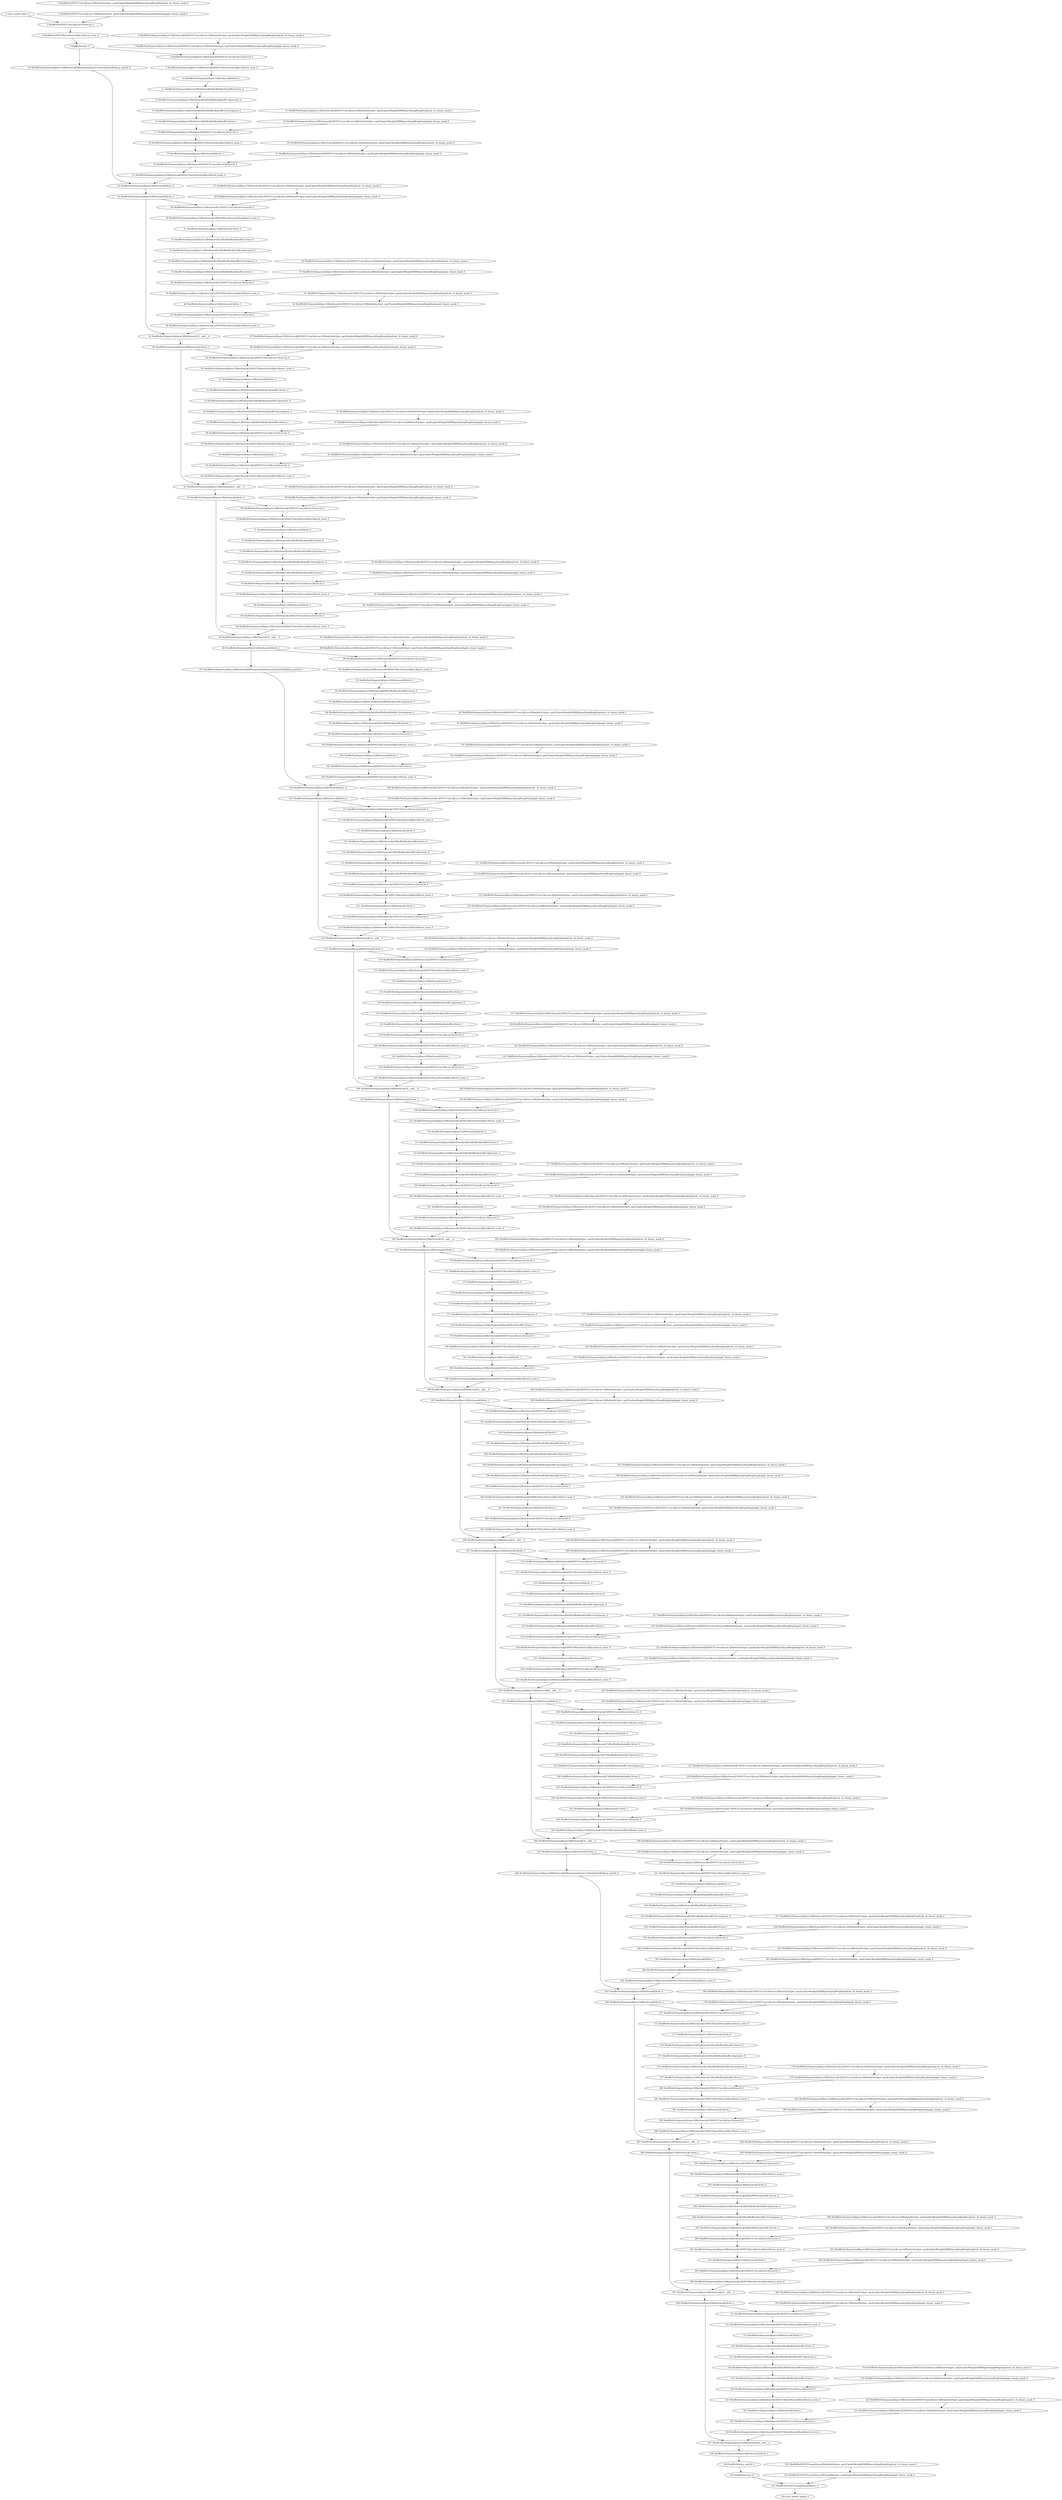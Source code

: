 strict digraph  {
"0 /nncf_model_input_0" [id=0, type=nncf_model_input];
"1 ShuffleNet/NNCFConv2d[conv1]/ModuleDict[pre_ops]/UpdateWeight[0]/RBSparsifyingWeight[op]/calc_rb_binary_mask_0" [id=1, type=calc_rb_binary_mask];
"2 ShuffleNet/NNCFConv2d[conv1]/ModuleDict[pre_ops]/UpdateWeight[0]/RBSparsifyingWeight[op]/apply_binary_mask_0" [id=2, type=apply_binary_mask];
"3 ShuffleNet/NNCFConv2d[conv1]/conv2d_0" [id=3, type=conv2d];
"4 ShuffleNet/NNCFBatchNorm2d[bn1]/batch_norm_0" [id=4, type=batch_norm];
"5 ShuffleNet/relu_0" [id=5, type=relu];
"6 ShuffleNet/Sequential[layer1]/Bottleneck[0]/NNCFConv2d[conv1]/ModuleDict[pre_ops]/UpdateWeight[0]/RBSparsifyingWeight[op]/calc_rb_binary_mask_0" [id=6, type=calc_rb_binary_mask];
"7 ShuffleNet/Sequential[layer1]/Bottleneck[0]/NNCFConv2d[conv1]/ModuleDict[pre_ops]/UpdateWeight[0]/RBSparsifyingWeight[op]/apply_binary_mask_0" [id=7, type=apply_binary_mask];
"8 ShuffleNet/Sequential[layer1]/Bottleneck[0]/NNCFConv2d[conv1]/conv2d_0" [id=8, type=conv2d];
"9 ShuffleNet/Sequential[layer1]/Bottleneck[0]/NNCFBatchNorm2d[bn1]/batch_norm_0" [id=9, type=batch_norm];
"10 ShuffleNet/Sequential[layer1]/Bottleneck[0]/relu_0" [id=10, type=relu];
"11 ShuffleNet/Sequential[layer1]/Bottleneck[0]/ShuffleBlock[shuffle1]/view_0" [id=11, type=view];
"12 ShuffleNet/Sequential[layer1]/Bottleneck[0]/ShuffleBlock[shuffle1]/permute_0" [id=12, type=permute];
"13 ShuffleNet/Sequential[layer1]/Bottleneck[0]/ShuffleBlock[shuffle1]/contiguous_0" [id=13, type=contiguous];
"14 ShuffleNet/Sequential[layer1]/Bottleneck[0]/ShuffleBlock[shuffle1]/view_1" [id=14, type=view];
"15 ShuffleNet/Sequential[layer1]/Bottleneck[0]/NNCFConv2d[conv2]/ModuleDict[pre_ops]/UpdateWeight[0]/RBSparsifyingWeight[op]/calc_rb_binary_mask_0" [id=15, type=calc_rb_binary_mask];
"16 ShuffleNet/Sequential[layer1]/Bottleneck[0]/NNCFConv2d[conv2]/ModuleDict[pre_ops]/UpdateWeight[0]/RBSparsifyingWeight[op]/apply_binary_mask_0" [id=16, type=apply_binary_mask];
"17 ShuffleNet/Sequential[layer1]/Bottleneck[0]/NNCFConv2d[conv2]/conv2d_0" [id=17, type=conv2d];
"18 ShuffleNet/Sequential[layer1]/Bottleneck[0]/NNCFBatchNorm2d[bn2]/batch_norm_0" [id=18, type=batch_norm];
"19 ShuffleNet/Sequential[layer1]/Bottleneck[0]/relu_1" [id=19, type=relu];
"20 ShuffleNet/Sequential[layer1]/Bottleneck[0]/NNCFConv2d[conv3]/ModuleDict[pre_ops]/UpdateWeight[0]/RBSparsifyingWeight[op]/calc_rb_binary_mask_0" [id=20, type=calc_rb_binary_mask];
"21 ShuffleNet/Sequential[layer1]/Bottleneck[0]/NNCFConv2d[conv3]/ModuleDict[pre_ops]/UpdateWeight[0]/RBSparsifyingWeight[op]/apply_binary_mask_0" [id=21, type=apply_binary_mask];
"22 ShuffleNet/Sequential[layer1]/Bottleneck[0]/NNCFConv2d[conv3]/conv2d_0" [id=22, type=conv2d];
"23 ShuffleNet/Sequential[layer1]/Bottleneck[0]/NNCFBatchNorm2d[bn3]/batch_norm_0" [id=23, type=batch_norm];
"24 ShuffleNet/Sequential[layer1]/Bottleneck[0]/Sequential[shortcut]/AvgPool2d[0]/avg_pool2d_0" [id=24, type=avg_pool2d];
"25 ShuffleNet/Sequential[layer1]/Bottleneck[0]/cat_0" [id=25, type=cat];
"26 ShuffleNet/Sequential[layer1]/Bottleneck[0]/relu_2" [id=26, type=relu];
"27 ShuffleNet/Sequential[layer1]/Bottleneck[1]/NNCFConv2d[conv1]/ModuleDict[pre_ops]/UpdateWeight[0]/RBSparsifyingWeight[op]/calc_rb_binary_mask_0" [id=27, type=calc_rb_binary_mask];
"28 ShuffleNet/Sequential[layer1]/Bottleneck[1]/NNCFConv2d[conv1]/ModuleDict[pre_ops]/UpdateWeight[0]/RBSparsifyingWeight[op]/apply_binary_mask_0" [id=28, type=apply_binary_mask];
"29 ShuffleNet/Sequential[layer1]/Bottleneck[1]/NNCFConv2d[conv1]/conv2d_0" [id=29, type=conv2d];
"30 ShuffleNet/Sequential[layer1]/Bottleneck[1]/NNCFBatchNorm2d[bn1]/batch_norm_0" [id=30, type=batch_norm];
"31 ShuffleNet/Sequential[layer1]/Bottleneck[1]/relu_0" [id=31, type=relu];
"32 ShuffleNet/Sequential[layer1]/Bottleneck[1]/ShuffleBlock[shuffle1]/view_0" [id=32, type=view];
"33 ShuffleNet/Sequential[layer1]/Bottleneck[1]/ShuffleBlock[shuffle1]/permute_0" [id=33, type=permute];
"34 ShuffleNet/Sequential[layer1]/Bottleneck[1]/ShuffleBlock[shuffle1]/contiguous_0" [id=34, type=contiguous];
"35 ShuffleNet/Sequential[layer1]/Bottleneck[1]/ShuffleBlock[shuffle1]/view_1" [id=35, type=view];
"36 ShuffleNet/Sequential[layer1]/Bottleneck[1]/NNCFConv2d[conv2]/ModuleDict[pre_ops]/UpdateWeight[0]/RBSparsifyingWeight[op]/calc_rb_binary_mask_0" [id=36, type=calc_rb_binary_mask];
"37 ShuffleNet/Sequential[layer1]/Bottleneck[1]/NNCFConv2d[conv2]/ModuleDict[pre_ops]/UpdateWeight[0]/RBSparsifyingWeight[op]/apply_binary_mask_0" [id=37, type=apply_binary_mask];
"38 ShuffleNet/Sequential[layer1]/Bottleneck[1]/NNCFConv2d[conv2]/conv2d_0" [id=38, type=conv2d];
"39 ShuffleNet/Sequential[layer1]/Bottleneck[1]/NNCFBatchNorm2d[bn2]/batch_norm_0" [id=39, type=batch_norm];
"40 ShuffleNet/Sequential[layer1]/Bottleneck[1]/relu_1" [id=40, type=relu];
"41 ShuffleNet/Sequential[layer1]/Bottleneck[1]/NNCFConv2d[conv3]/ModuleDict[pre_ops]/UpdateWeight[0]/RBSparsifyingWeight[op]/calc_rb_binary_mask_0" [id=41, type=calc_rb_binary_mask];
"42 ShuffleNet/Sequential[layer1]/Bottleneck[1]/NNCFConv2d[conv3]/ModuleDict[pre_ops]/UpdateWeight[0]/RBSparsifyingWeight[op]/apply_binary_mask_0" [id=42, type=apply_binary_mask];
"43 ShuffleNet/Sequential[layer1]/Bottleneck[1]/NNCFConv2d[conv3]/conv2d_0" [id=43, type=conv2d];
"44 ShuffleNet/Sequential[layer1]/Bottleneck[1]/NNCFBatchNorm2d[bn3]/batch_norm_0" [id=44, type=batch_norm];
"45 ShuffleNet/Sequential[layer1]/Bottleneck[1]/__add___0" [id=45, type=__add__];
"46 ShuffleNet/Sequential[layer1]/Bottleneck[1]/relu_2" [id=46, type=relu];
"47 ShuffleNet/Sequential[layer1]/Bottleneck[2]/NNCFConv2d[conv1]/ModuleDict[pre_ops]/UpdateWeight[0]/RBSparsifyingWeight[op]/calc_rb_binary_mask_0" [id=47, type=calc_rb_binary_mask];
"48 ShuffleNet/Sequential[layer1]/Bottleneck[2]/NNCFConv2d[conv1]/ModuleDict[pre_ops]/UpdateWeight[0]/RBSparsifyingWeight[op]/apply_binary_mask_0" [id=48, type=apply_binary_mask];
"49 ShuffleNet/Sequential[layer1]/Bottleneck[2]/NNCFConv2d[conv1]/conv2d_0" [id=49, type=conv2d];
"50 ShuffleNet/Sequential[layer1]/Bottleneck[2]/NNCFBatchNorm2d[bn1]/batch_norm_0" [id=50, type=batch_norm];
"51 ShuffleNet/Sequential[layer1]/Bottleneck[2]/relu_0" [id=51, type=relu];
"52 ShuffleNet/Sequential[layer1]/Bottleneck[2]/ShuffleBlock[shuffle1]/view_0" [id=52, type=view];
"53 ShuffleNet/Sequential[layer1]/Bottleneck[2]/ShuffleBlock[shuffle1]/permute_0" [id=53, type=permute];
"54 ShuffleNet/Sequential[layer1]/Bottleneck[2]/ShuffleBlock[shuffle1]/contiguous_0" [id=54, type=contiguous];
"55 ShuffleNet/Sequential[layer1]/Bottleneck[2]/ShuffleBlock[shuffle1]/view_1" [id=55, type=view];
"56 ShuffleNet/Sequential[layer1]/Bottleneck[2]/NNCFConv2d[conv2]/ModuleDict[pre_ops]/UpdateWeight[0]/RBSparsifyingWeight[op]/calc_rb_binary_mask_0" [id=56, type=calc_rb_binary_mask];
"57 ShuffleNet/Sequential[layer1]/Bottleneck[2]/NNCFConv2d[conv2]/ModuleDict[pre_ops]/UpdateWeight[0]/RBSparsifyingWeight[op]/apply_binary_mask_0" [id=57, type=apply_binary_mask];
"58 ShuffleNet/Sequential[layer1]/Bottleneck[2]/NNCFConv2d[conv2]/conv2d_0" [id=58, type=conv2d];
"59 ShuffleNet/Sequential[layer1]/Bottleneck[2]/NNCFBatchNorm2d[bn2]/batch_norm_0" [id=59, type=batch_norm];
"60 ShuffleNet/Sequential[layer1]/Bottleneck[2]/relu_1" [id=60, type=relu];
"61 ShuffleNet/Sequential[layer1]/Bottleneck[2]/NNCFConv2d[conv3]/ModuleDict[pre_ops]/UpdateWeight[0]/RBSparsifyingWeight[op]/calc_rb_binary_mask_0" [id=61, type=calc_rb_binary_mask];
"62 ShuffleNet/Sequential[layer1]/Bottleneck[2]/NNCFConv2d[conv3]/ModuleDict[pre_ops]/UpdateWeight[0]/RBSparsifyingWeight[op]/apply_binary_mask_0" [id=62, type=apply_binary_mask];
"63 ShuffleNet/Sequential[layer1]/Bottleneck[2]/NNCFConv2d[conv3]/conv2d_0" [id=63, type=conv2d];
"64 ShuffleNet/Sequential[layer1]/Bottleneck[2]/NNCFBatchNorm2d[bn3]/batch_norm_0" [id=64, type=batch_norm];
"65 ShuffleNet/Sequential[layer1]/Bottleneck[2]/__add___0" [id=65, type=__add__];
"66 ShuffleNet/Sequential[layer1]/Bottleneck[2]/relu_2" [id=66, type=relu];
"67 ShuffleNet/Sequential[layer1]/Bottleneck[3]/NNCFConv2d[conv1]/ModuleDict[pre_ops]/UpdateWeight[0]/RBSparsifyingWeight[op]/calc_rb_binary_mask_0" [id=67, type=calc_rb_binary_mask];
"68 ShuffleNet/Sequential[layer1]/Bottleneck[3]/NNCFConv2d[conv1]/ModuleDict[pre_ops]/UpdateWeight[0]/RBSparsifyingWeight[op]/apply_binary_mask_0" [id=68, type=apply_binary_mask];
"69 ShuffleNet/Sequential[layer1]/Bottleneck[3]/NNCFConv2d[conv1]/conv2d_0" [id=69, type=conv2d];
"70 ShuffleNet/Sequential[layer1]/Bottleneck[3]/NNCFBatchNorm2d[bn1]/batch_norm_0" [id=70, type=batch_norm];
"71 ShuffleNet/Sequential[layer1]/Bottleneck[3]/relu_0" [id=71, type=relu];
"72 ShuffleNet/Sequential[layer1]/Bottleneck[3]/ShuffleBlock[shuffle1]/view_0" [id=72, type=view];
"73 ShuffleNet/Sequential[layer1]/Bottleneck[3]/ShuffleBlock[shuffle1]/permute_0" [id=73, type=permute];
"74 ShuffleNet/Sequential[layer1]/Bottleneck[3]/ShuffleBlock[shuffle1]/contiguous_0" [id=74, type=contiguous];
"75 ShuffleNet/Sequential[layer1]/Bottleneck[3]/ShuffleBlock[shuffle1]/view_1" [id=75, type=view];
"76 ShuffleNet/Sequential[layer1]/Bottleneck[3]/NNCFConv2d[conv2]/ModuleDict[pre_ops]/UpdateWeight[0]/RBSparsifyingWeight[op]/calc_rb_binary_mask_0" [id=76, type=calc_rb_binary_mask];
"77 ShuffleNet/Sequential[layer1]/Bottleneck[3]/NNCFConv2d[conv2]/ModuleDict[pre_ops]/UpdateWeight[0]/RBSparsifyingWeight[op]/apply_binary_mask_0" [id=77, type=apply_binary_mask];
"78 ShuffleNet/Sequential[layer1]/Bottleneck[3]/NNCFConv2d[conv2]/conv2d_0" [id=78, type=conv2d];
"79 ShuffleNet/Sequential[layer1]/Bottleneck[3]/NNCFBatchNorm2d[bn2]/batch_norm_0" [id=79, type=batch_norm];
"80 ShuffleNet/Sequential[layer1]/Bottleneck[3]/relu_1" [id=80, type=relu];
"81 ShuffleNet/Sequential[layer1]/Bottleneck[3]/NNCFConv2d[conv3]/ModuleDict[pre_ops]/UpdateWeight[0]/RBSparsifyingWeight[op]/calc_rb_binary_mask_0" [id=81, type=calc_rb_binary_mask];
"82 ShuffleNet/Sequential[layer1]/Bottleneck[3]/NNCFConv2d[conv3]/ModuleDict[pre_ops]/UpdateWeight[0]/RBSparsifyingWeight[op]/apply_binary_mask_0" [id=82, type=apply_binary_mask];
"83 ShuffleNet/Sequential[layer1]/Bottleneck[3]/NNCFConv2d[conv3]/conv2d_0" [id=83, type=conv2d];
"84 ShuffleNet/Sequential[layer1]/Bottleneck[3]/NNCFBatchNorm2d[bn3]/batch_norm_0" [id=84, type=batch_norm];
"85 ShuffleNet/Sequential[layer1]/Bottleneck[3]/__add___0" [id=85, type=__add__];
"86 ShuffleNet/Sequential[layer1]/Bottleneck[3]/relu_2" [id=86, type=relu];
"87 ShuffleNet/Sequential[layer2]/Bottleneck[0]/NNCFConv2d[conv1]/ModuleDict[pre_ops]/UpdateWeight[0]/RBSparsifyingWeight[op]/calc_rb_binary_mask_0" [id=87, type=calc_rb_binary_mask];
"88 ShuffleNet/Sequential[layer2]/Bottleneck[0]/NNCFConv2d[conv1]/ModuleDict[pre_ops]/UpdateWeight[0]/RBSparsifyingWeight[op]/apply_binary_mask_0" [id=88, type=apply_binary_mask];
"89 ShuffleNet/Sequential[layer2]/Bottleneck[0]/NNCFConv2d[conv1]/conv2d_0" [id=89, type=conv2d];
"90 ShuffleNet/Sequential[layer2]/Bottleneck[0]/NNCFBatchNorm2d[bn1]/batch_norm_0" [id=90, type=batch_norm];
"91 ShuffleNet/Sequential[layer2]/Bottleneck[0]/relu_0" [id=91, type=relu];
"92 ShuffleNet/Sequential[layer2]/Bottleneck[0]/ShuffleBlock[shuffle1]/view_0" [id=92, type=view];
"93 ShuffleNet/Sequential[layer2]/Bottleneck[0]/ShuffleBlock[shuffle1]/permute_0" [id=93, type=permute];
"94 ShuffleNet/Sequential[layer2]/Bottleneck[0]/ShuffleBlock[shuffle1]/contiguous_0" [id=94, type=contiguous];
"95 ShuffleNet/Sequential[layer2]/Bottleneck[0]/ShuffleBlock[shuffle1]/view_1" [id=95, type=view];
"96 ShuffleNet/Sequential[layer2]/Bottleneck[0]/NNCFConv2d[conv2]/ModuleDict[pre_ops]/UpdateWeight[0]/RBSparsifyingWeight[op]/calc_rb_binary_mask_0" [id=96, type=calc_rb_binary_mask];
"97 ShuffleNet/Sequential[layer2]/Bottleneck[0]/NNCFConv2d[conv2]/ModuleDict[pre_ops]/UpdateWeight[0]/RBSparsifyingWeight[op]/apply_binary_mask_0" [id=97, type=apply_binary_mask];
"98 ShuffleNet/Sequential[layer2]/Bottleneck[0]/NNCFConv2d[conv2]/conv2d_0" [id=98, type=conv2d];
"99 ShuffleNet/Sequential[layer2]/Bottleneck[0]/NNCFBatchNorm2d[bn2]/batch_norm_0" [id=99, type=batch_norm];
"100 ShuffleNet/Sequential[layer2]/Bottleneck[0]/relu_1" [id=100, type=relu];
"101 ShuffleNet/Sequential[layer2]/Bottleneck[0]/NNCFConv2d[conv3]/ModuleDict[pre_ops]/UpdateWeight[0]/RBSparsifyingWeight[op]/calc_rb_binary_mask_0" [id=101, type=calc_rb_binary_mask];
"102 ShuffleNet/Sequential[layer2]/Bottleneck[0]/NNCFConv2d[conv3]/ModuleDict[pre_ops]/UpdateWeight[0]/RBSparsifyingWeight[op]/apply_binary_mask_0" [id=102, type=apply_binary_mask];
"103 ShuffleNet/Sequential[layer2]/Bottleneck[0]/NNCFConv2d[conv3]/conv2d_0" [id=103, type=conv2d];
"104 ShuffleNet/Sequential[layer2]/Bottleneck[0]/NNCFBatchNorm2d[bn3]/batch_norm_0" [id=104, type=batch_norm];
"105 ShuffleNet/Sequential[layer2]/Bottleneck[0]/Sequential[shortcut]/AvgPool2d[0]/avg_pool2d_0" [id=105, type=avg_pool2d];
"106 ShuffleNet/Sequential[layer2]/Bottleneck[0]/cat_0" [id=106, type=cat];
"107 ShuffleNet/Sequential[layer2]/Bottleneck[0]/relu_2" [id=107, type=relu];
"108 ShuffleNet/Sequential[layer2]/Bottleneck[1]/NNCFConv2d[conv1]/ModuleDict[pre_ops]/UpdateWeight[0]/RBSparsifyingWeight[op]/calc_rb_binary_mask_0" [id=108, type=calc_rb_binary_mask];
"109 ShuffleNet/Sequential[layer2]/Bottleneck[1]/NNCFConv2d[conv1]/ModuleDict[pre_ops]/UpdateWeight[0]/RBSparsifyingWeight[op]/apply_binary_mask_0" [id=109, type=apply_binary_mask];
"110 ShuffleNet/Sequential[layer2]/Bottleneck[1]/NNCFConv2d[conv1]/conv2d_0" [id=110, type=conv2d];
"111 ShuffleNet/Sequential[layer2]/Bottleneck[1]/NNCFBatchNorm2d[bn1]/batch_norm_0" [id=111, type=batch_norm];
"112 ShuffleNet/Sequential[layer2]/Bottleneck[1]/relu_0" [id=112, type=relu];
"113 ShuffleNet/Sequential[layer2]/Bottleneck[1]/ShuffleBlock[shuffle1]/view_0" [id=113, type=view];
"114 ShuffleNet/Sequential[layer2]/Bottleneck[1]/ShuffleBlock[shuffle1]/permute_0" [id=114, type=permute];
"115 ShuffleNet/Sequential[layer2]/Bottleneck[1]/ShuffleBlock[shuffle1]/contiguous_0" [id=115, type=contiguous];
"116 ShuffleNet/Sequential[layer2]/Bottleneck[1]/ShuffleBlock[shuffle1]/view_1" [id=116, type=view];
"117 ShuffleNet/Sequential[layer2]/Bottleneck[1]/NNCFConv2d[conv2]/ModuleDict[pre_ops]/UpdateWeight[0]/RBSparsifyingWeight[op]/calc_rb_binary_mask_0" [id=117, type=calc_rb_binary_mask];
"118 ShuffleNet/Sequential[layer2]/Bottleneck[1]/NNCFConv2d[conv2]/ModuleDict[pre_ops]/UpdateWeight[0]/RBSparsifyingWeight[op]/apply_binary_mask_0" [id=118, type=apply_binary_mask];
"119 ShuffleNet/Sequential[layer2]/Bottleneck[1]/NNCFConv2d[conv2]/conv2d_0" [id=119, type=conv2d];
"120 ShuffleNet/Sequential[layer2]/Bottleneck[1]/NNCFBatchNorm2d[bn2]/batch_norm_0" [id=120, type=batch_norm];
"121 ShuffleNet/Sequential[layer2]/Bottleneck[1]/relu_1" [id=121, type=relu];
"122 ShuffleNet/Sequential[layer2]/Bottleneck[1]/NNCFConv2d[conv3]/ModuleDict[pre_ops]/UpdateWeight[0]/RBSparsifyingWeight[op]/calc_rb_binary_mask_0" [id=122, type=calc_rb_binary_mask];
"123 ShuffleNet/Sequential[layer2]/Bottleneck[1]/NNCFConv2d[conv3]/ModuleDict[pre_ops]/UpdateWeight[0]/RBSparsifyingWeight[op]/apply_binary_mask_0" [id=123, type=apply_binary_mask];
"124 ShuffleNet/Sequential[layer2]/Bottleneck[1]/NNCFConv2d[conv3]/conv2d_0" [id=124, type=conv2d];
"125 ShuffleNet/Sequential[layer2]/Bottleneck[1]/NNCFBatchNorm2d[bn3]/batch_norm_0" [id=125, type=batch_norm];
"126 ShuffleNet/Sequential[layer2]/Bottleneck[1]/__add___0" [id=126, type=__add__];
"127 ShuffleNet/Sequential[layer2]/Bottleneck[1]/relu_2" [id=127, type=relu];
"128 ShuffleNet/Sequential[layer2]/Bottleneck[2]/NNCFConv2d[conv1]/ModuleDict[pre_ops]/UpdateWeight[0]/RBSparsifyingWeight[op]/calc_rb_binary_mask_0" [id=128, type=calc_rb_binary_mask];
"129 ShuffleNet/Sequential[layer2]/Bottleneck[2]/NNCFConv2d[conv1]/ModuleDict[pre_ops]/UpdateWeight[0]/RBSparsifyingWeight[op]/apply_binary_mask_0" [id=129, type=apply_binary_mask];
"130 ShuffleNet/Sequential[layer2]/Bottleneck[2]/NNCFConv2d[conv1]/conv2d_0" [id=130, type=conv2d];
"131 ShuffleNet/Sequential[layer2]/Bottleneck[2]/NNCFBatchNorm2d[bn1]/batch_norm_0" [id=131, type=batch_norm];
"132 ShuffleNet/Sequential[layer2]/Bottleneck[2]/relu_0" [id=132, type=relu];
"133 ShuffleNet/Sequential[layer2]/Bottleneck[2]/ShuffleBlock[shuffle1]/view_0" [id=133, type=view];
"134 ShuffleNet/Sequential[layer2]/Bottleneck[2]/ShuffleBlock[shuffle1]/permute_0" [id=134, type=permute];
"135 ShuffleNet/Sequential[layer2]/Bottleneck[2]/ShuffleBlock[shuffle1]/contiguous_0" [id=135, type=contiguous];
"136 ShuffleNet/Sequential[layer2]/Bottleneck[2]/ShuffleBlock[shuffle1]/view_1" [id=136, type=view];
"137 ShuffleNet/Sequential[layer2]/Bottleneck[2]/NNCFConv2d[conv2]/ModuleDict[pre_ops]/UpdateWeight[0]/RBSparsifyingWeight[op]/calc_rb_binary_mask_0" [id=137, type=calc_rb_binary_mask];
"138 ShuffleNet/Sequential[layer2]/Bottleneck[2]/NNCFConv2d[conv2]/ModuleDict[pre_ops]/UpdateWeight[0]/RBSparsifyingWeight[op]/apply_binary_mask_0" [id=138, type=apply_binary_mask];
"139 ShuffleNet/Sequential[layer2]/Bottleneck[2]/NNCFConv2d[conv2]/conv2d_0" [id=139, type=conv2d];
"140 ShuffleNet/Sequential[layer2]/Bottleneck[2]/NNCFBatchNorm2d[bn2]/batch_norm_0" [id=140, type=batch_norm];
"141 ShuffleNet/Sequential[layer2]/Bottleneck[2]/relu_1" [id=141, type=relu];
"142 ShuffleNet/Sequential[layer2]/Bottleneck[2]/NNCFConv2d[conv3]/ModuleDict[pre_ops]/UpdateWeight[0]/RBSparsifyingWeight[op]/calc_rb_binary_mask_0" [id=142, type=calc_rb_binary_mask];
"143 ShuffleNet/Sequential[layer2]/Bottleneck[2]/NNCFConv2d[conv3]/ModuleDict[pre_ops]/UpdateWeight[0]/RBSparsifyingWeight[op]/apply_binary_mask_0" [id=143, type=apply_binary_mask];
"144 ShuffleNet/Sequential[layer2]/Bottleneck[2]/NNCFConv2d[conv3]/conv2d_0" [id=144, type=conv2d];
"145 ShuffleNet/Sequential[layer2]/Bottleneck[2]/NNCFBatchNorm2d[bn3]/batch_norm_0" [id=145, type=batch_norm];
"146 ShuffleNet/Sequential[layer2]/Bottleneck[2]/__add___0" [id=146, type=__add__];
"147 ShuffleNet/Sequential[layer2]/Bottleneck[2]/relu_2" [id=147, type=relu];
"148 ShuffleNet/Sequential[layer2]/Bottleneck[3]/NNCFConv2d[conv1]/ModuleDict[pre_ops]/UpdateWeight[0]/RBSparsifyingWeight[op]/calc_rb_binary_mask_0" [id=148, type=calc_rb_binary_mask];
"149 ShuffleNet/Sequential[layer2]/Bottleneck[3]/NNCFConv2d[conv1]/ModuleDict[pre_ops]/UpdateWeight[0]/RBSparsifyingWeight[op]/apply_binary_mask_0" [id=149, type=apply_binary_mask];
"150 ShuffleNet/Sequential[layer2]/Bottleneck[3]/NNCFConv2d[conv1]/conv2d_0" [id=150, type=conv2d];
"151 ShuffleNet/Sequential[layer2]/Bottleneck[3]/NNCFBatchNorm2d[bn1]/batch_norm_0" [id=151, type=batch_norm];
"152 ShuffleNet/Sequential[layer2]/Bottleneck[3]/relu_0" [id=152, type=relu];
"153 ShuffleNet/Sequential[layer2]/Bottleneck[3]/ShuffleBlock[shuffle1]/view_0" [id=153, type=view];
"154 ShuffleNet/Sequential[layer2]/Bottleneck[3]/ShuffleBlock[shuffle1]/permute_0" [id=154, type=permute];
"155 ShuffleNet/Sequential[layer2]/Bottleneck[3]/ShuffleBlock[shuffle1]/contiguous_0" [id=155, type=contiguous];
"156 ShuffleNet/Sequential[layer2]/Bottleneck[3]/ShuffleBlock[shuffle1]/view_1" [id=156, type=view];
"157 ShuffleNet/Sequential[layer2]/Bottleneck[3]/NNCFConv2d[conv2]/ModuleDict[pre_ops]/UpdateWeight[0]/RBSparsifyingWeight[op]/calc_rb_binary_mask_0" [id=157, type=calc_rb_binary_mask];
"158 ShuffleNet/Sequential[layer2]/Bottleneck[3]/NNCFConv2d[conv2]/ModuleDict[pre_ops]/UpdateWeight[0]/RBSparsifyingWeight[op]/apply_binary_mask_0" [id=158, type=apply_binary_mask];
"159 ShuffleNet/Sequential[layer2]/Bottleneck[3]/NNCFConv2d[conv2]/conv2d_0" [id=159, type=conv2d];
"160 ShuffleNet/Sequential[layer2]/Bottleneck[3]/NNCFBatchNorm2d[bn2]/batch_norm_0" [id=160, type=batch_norm];
"161 ShuffleNet/Sequential[layer2]/Bottleneck[3]/relu_1" [id=161, type=relu];
"162 ShuffleNet/Sequential[layer2]/Bottleneck[3]/NNCFConv2d[conv3]/ModuleDict[pre_ops]/UpdateWeight[0]/RBSparsifyingWeight[op]/calc_rb_binary_mask_0" [id=162, type=calc_rb_binary_mask];
"163 ShuffleNet/Sequential[layer2]/Bottleneck[3]/NNCFConv2d[conv3]/ModuleDict[pre_ops]/UpdateWeight[0]/RBSparsifyingWeight[op]/apply_binary_mask_0" [id=163, type=apply_binary_mask];
"164 ShuffleNet/Sequential[layer2]/Bottleneck[3]/NNCFConv2d[conv3]/conv2d_0" [id=164, type=conv2d];
"165 ShuffleNet/Sequential[layer2]/Bottleneck[3]/NNCFBatchNorm2d[bn3]/batch_norm_0" [id=165, type=batch_norm];
"166 ShuffleNet/Sequential[layer2]/Bottleneck[3]/__add___0" [id=166, type=__add__];
"167 ShuffleNet/Sequential[layer2]/Bottleneck[3]/relu_2" [id=167, type=relu];
"168 ShuffleNet/Sequential[layer2]/Bottleneck[4]/NNCFConv2d[conv1]/ModuleDict[pre_ops]/UpdateWeight[0]/RBSparsifyingWeight[op]/calc_rb_binary_mask_0" [id=168, type=calc_rb_binary_mask];
"169 ShuffleNet/Sequential[layer2]/Bottleneck[4]/NNCFConv2d[conv1]/ModuleDict[pre_ops]/UpdateWeight[0]/RBSparsifyingWeight[op]/apply_binary_mask_0" [id=169, type=apply_binary_mask];
"170 ShuffleNet/Sequential[layer2]/Bottleneck[4]/NNCFConv2d[conv1]/conv2d_0" [id=170, type=conv2d];
"171 ShuffleNet/Sequential[layer2]/Bottleneck[4]/NNCFBatchNorm2d[bn1]/batch_norm_0" [id=171, type=batch_norm];
"172 ShuffleNet/Sequential[layer2]/Bottleneck[4]/relu_0" [id=172, type=relu];
"173 ShuffleNet/Sequential[layer2]/Bottleneck[4]/ShuffleBlock[shuffle1]/view_0" [id=173, type=view];
"174 ShuffleNet/Sequential[layer2]/Bottleneck[4]/ShuffleBlock[shuffle1]/permute_0" [id=174, type=permute];
"175 ShuffleNet/Sequential[layer2]/Bottleneck[4]/ShuffleBlock[shuffle1]/contiguous_0" [id=175, type=contiguous];
"176 ShuffleNet/Sequential[layer2]/Bottleneck[4]/ShuffleBlock[shuffle1]/view_1" [id=176, type=view];
"177 ShuffleNet/Sequential[layer2]/Bottleneck[4]/NNCFConv2d[conv2]/ModuleDict[pre_ops]/UpdateWeight[0]/RBSparsifyingWeight[op]/calc_rb_binary_mask_0" [id=177, type=calc_rb_binary_mask];
"178 ShuffleNet/Sequential[layer2]/Bottleneck[4]/NNCFConv2d[conv2]/ModuleDict[pre_ops]/UpdateWeight[0]/RBSparsifyingWeight[op]/apply_binary_mask_0" [id=178, type=apply_binary_mask];
"179 ShuffleNet/Sequential[layer2]/Bottleneck[4]/NNCFConv2d[conv2]/conv2d_0" [id=179, type=conv2d];
"180 ShuffleNet/Sequential[layer2]/Bottleneck[4]/NNCFBatchNorm2d[bn2]/batch_norm_0" [id=180, type=batch_norm];
"181 ShuffleNet/Sequential[layer2]/Bottleneck[4]/relu_1" [id=181, type=relu];
"182 ShuffleNet/Sequential[layer2]/Bottleneck[4]/NNCFConv2d[conv3]/ModuleDict[pre_ops]/UpdateWeight[0]/RBSparsifyingWeight[op]/calc_rb_binary_mask_0" [id=182, type=calc_rb_binary_mask];
"183 ShuffleNet/Sequential[layer2]/Bottleneck[4]/NNCFConv2d[conv3]/ModuleDict[pre_ops]/UpdateWeight[0]/RBSparsifyingWeight[op]/apply_binary_mask_0" [id=183, type=apply_binary_mask];
"184 ShuffleNet/Sequential[layer2]/Bottleneck[4]/NNCFConv2d[conv3]/conv2d_0" [id=184, type=conv2d];
"185 ShuffleNet/Sequential[layer2]/Bottleneck[4]/NNCFBatchNorm2d[bn3]/batch_norm_0" [id=185, type=batch_norm];
"186 ShuffleNet/Sequential[layer2]/Bottleneck[4]/__add___0" [id=186, type=__add__];
"187 ShuffleNet/Sequential[layer2]/Bottleneck[4]/relu_2" [id=187, type=relu];
"188 ShuffleNet/Sequential[layer2]/Bottleneck[5]/NNCFConv2d[conv1]/ModuleDict[pre_ops]/UpdateWeight[0]/RBSparsifyingWeight[op]/calc_rb_binary_mask_0" [id=188, type=calc_rb_binary_mask];
"189 ShuffleNet/Sequential[layer2]/Bottleneck[5]/NNCFConv2d[conv1]/ModuleDict[pre_ops]/UpdateWeight[0]/RBSparsifyingWeight[op]/apply_binary_mask_0" [id=189, type=apply_binary_mask];
"190 ShuffleNet/Sequential[layer2]/Bottleneck[5]/NNCFConv2d[conv1]/conv2d_0" [id=190, type=conv2d];
"191 ShuffleNet/Sequential[layer2]/Bottleneck[5]/NNCFBatchNorm2d[bn1]/batch_norm_0" [id=191, type=batch_norm];
"192 ShuffleNet/Sequential[layer2]/Bottleneck[5]/relu_0" [id=192, type=relu];
"193 ShuffleNet/Sequential[layer2]/Bottleneck[5]/ShuffleBlock[shuffle1]/view_0" [id=193, type=view];
"194 ShuffleNet/Sequential[layer2]/Bottleneck[5]/ShuffleBlock[shuffle1]/permute_0" [id=194, type=permute];
"195 ShuffleNet/Sequential[layer2]/Bottleneck[5]/ShuffleBlock[shuffle1]/contiguous_0" [id=195, type=contiguous];
"196 ShuffleNet/Sequential[layer2]/Bottleneck[5]/ShuffleBlock[shuffle1]/view_1" [id=196, type=view];
"197 ShuffleNet/Sequential[layer2]/Bottleneck[5]/NNCFConv2d[conv2]/ModuleDict[pre_ops]/UpdateWeight[0]/RBSparsifyingWeight[op]/calc_rb_binary_mask_0" [id=197, type=calc_rb_binary_mask];
"198 ShuffleNet/Sequential[layer2]/Bottleneck[5]/NNCFConv2d[conv2]/ModuleDict[pre_ops]/UpdateWeight[0]/RBSparsifyingWeight[op]/apply_binary_mask_0" [id=198, type=apply_binary_mask];
"199 ShuffleNet/Sequential[layer2]/Bottleneck[5]/NNCFConv2d[conv2]/conv2d_0" [id=199, type=conv2d];
"200 ShuffleNet/Sequential[layer2]/Bottleneck[5]/NNCFBatchNorm2d[bn2]/batch_norm_0" [id=200, type=batch_norm];
"201 ShuffleNet/Sequential[layer2]/Bottleneck[5]/relu_1" [id=201, type=relu];
"202 ShuffleNet/Sequential[layer2]/Bottleneck[5]/NNCFConv2d[conv3]/ModuleDict[pre_ops]/UpdateWeight[0]/RBSparsifyingWeight[op]/calc_rb_binary_mask_0" [id=202, type=calc_rb_binary_mask];
"203 ShuffleNet/Sequential[layer2]/Bottleneck[5]/NNCFConv2d[conv3]/ModuleDict[pre_ops]/UpdateWeight[0]/RBSparsifyingWeight[op]/apply_binary_mask_0" [id=203, type=apply_binary_mask];
"204 ShuffleNet/Sequential[layer2]/Bottleneck[5]/NNCFConv2d[conv3]/conv2d_0" [id=204, type=conv2d];
"205 ShuffleNet/Sequential[layer2]/Bottleneck[5]/NNCFBatchNorm2d[bn3]/batch_norm_0" [id=205, type=batch_norm];
"206 ShuffleNet/Sequential[layer2]/Bottleneck[5]/__add___0" [id=206, type=__add__];
"207 ShuffleNet/Sequential[layer2]/Bottleneck[5]/relu_2" [id=207, type=relu];
"208 ShuffleNet/Sequential[layer2]/Bottleneck[6]/NNCFConv2d[conv1]/ModuleDict[pre_ops]/UpdateWeight[0]/RBSparsifyingWeight[op]/calc_rb_binary_mask_0" [id=208, type=calc_rb_binary_mask];
"209 ShuffleNet/Sequential[layer2]/Bottleneck[6]/NNCFConv2d[conv1]/ModuleDict[pre_ops]/UpdateWeight[0]/RBSparsifyingWeight[op]/apply_binary_mask_0" [id=209, type=apply_binary_mask];
"210 ShuffleNet/Sequential[layer2]/Bottleneck[6]/NNCFConv2d[conv1]/conv2d_0" [id=210, type=conv2d];
"211 ShuffleNet/Sequential[layer2]/Bottleneck[6]/NNCFBatchNorm2d[bn1]/batch_norm_0" [id=211, type=batch_norm];
"212 ShuffleNet/Sequential[layer2]/Bottleneck[6]/relu_0" [id=212, type=relu];
"213 ShuffleNet/Sequential[layer2]/Bottleneck[6]/ShuffleBlock[shuffle1]/view_0" [id=213, type=view];
"214 ShuffleNet/Sequential[layer2]/Bottleneck[6]/ShuffleBlock[shuffle1]/permute_0" [id=214, type=permute];
"215 ShuffleNet/Sequential[layer2]/Bottleneck[6]/ShuffleBlock[shuffle1]/contiguous_0" [id=215, type=contiguous];
"216 ShuffleNet/Sequential[layer2]/Bottleneck[6]/ShuffleBlock[shuffle1]/view_1" [id=216, type=view];
"217 ShuffleNet/Sequential[layer2]/Bottleneck[6]/NNCFConv2d[conv2]/ModuleDict[pre_ops]/UpdateWeight[0]/RBSparsifyingWeight[op]/calc_rb_binary_mask_0" [id=217, type=calc_rb_binary_mask];
"218 ShuffleNet/Sequential[layer2]/Bottleneck[6]/NNCFConv2d[conv2]/ModuleDict[pre_ops]/UpdateWeight[0]/RBSparsifyingWeight[op]/apply_binary_mask_0" [id=218, type=apply_binary_mask];
"219 ShuffleNet/Sequential[layer2]/Bottleneck[6]/NNCFConv2d[conv2]/conv2d_0" [id=219, type=conv2d];
"220 ShuffleNet/Sequential[layer2]/Bottleneck[6]/NNCFBatchNorm2d[bn2]/batch_norm_0" [id=220, type=batch_norm];
"221 ShuffleNet/Sequential[layer2]/Bottleneck[6]/relu_1" [id=221, type=relu];
"222 ShuffleNet/Sequential[layer2]/Bottleneck[6]/NNCFConv2d[conv3]/ModuleDict[pre_ops]/UpdateWeight[0]/RBSparsifyingWeight[op]/calc_rb_binary_mask_0" [id=222, type=calc_rb_binary_mask];
"223 ShuffleNet/Sequential[layer2]/Bottleneck[6]/NNCFConv2d[conv3]/ModuleDict[pre_ops]/UpdateWeight[0]/RBSparsifyingWeight[op]/apply_binary_mask_0" [id=223, type=apply_binary_mask];
"224 ShuffleNet/Sequential[layer2]/Bottleneck[6]/NNCFConv2d[conv3]/conv2d_0" [id=224, type=conv2d];
"225 ShuffleNet/Sequential[layer2]/Bottleneck[6]/NNCFBatchNorm2d[bn3]/batch_norm_0" [id=225, type=batch_norm];
"226 ShuffleNet/Sequential[layer2]/Bottleneck[6]/__add___0" [id=226, type=__add__];
"227 ShuffleNet/Sequential[layer2]/Bottleneck[6]/relu_2" [id=227, type=relu];
"228 ShuffleNet/Sequential[layer2]/Bottleneck[7]/NNCFConv2d[conv1]/ModuleDict[pre_ops]/UpdateWeight[0]/RBSparsifyingWeight[op]/calc_rb_binary_mask_0" [id=228, type=calc_rb_binary_mask];
"229 ShuffleNet/Sequential[layer2]/Bottleneck[7]/NNCFConv2d[conv1]/ModuleDict[pre_ops]/UpdateWeight[0]/RBSparsifyingWeight[op]/apply_binary_mask_0" [id=229, type=apply_binary_mask];
"230 ShuffleNet/Sequential[layer2]/Bottleneck[7]/NNCFConv2d[conv1]/conv2d_0" [id=230, type=conv2d];
"231 ShuffleNet/Sequential[layer2]/Bottleneck[7]/NNCFBatchNorm2d[bn1]/batch_norm_0" [id=231, type=batch_norm];
"232 ShuffleNet/Sequential[layer2]/Bottleneck[7]/relu_0" [id=232, type=relu];
"233 ShuffleNet/Sequential[layer2]/Bottleneck[7]/ShuffleBlock[shuffle1]/view_0" [id=233, type=view];
"234 ShuffleNet/Sequential[layer2]/Bottleneck[7]/ShuffleBlock[shuffle1]/permute_0" [id=234, type=permute];
"235 ShuffleNet/Sequential[layer2]/Bottleneck[7]/ShuffleBlock[shuffle1]/contiguous_0" [id=235, type=contiguous];
"236 ShuffleNet/Sequential[layer2]/Bottleneck[7]/ShuffleBlock[shuffle1]/view_1" [id=236, type=view];
"237 ShuffleNet/Sequential[layer2]/Bottleneck[7]/NNCFConv2d[conv2]/ModuleDict[pre_ops]/UpdateWeight[0]/RBSparsifyingWeight[op]/calc_rb_binary_mask_0" [id=237, type=calc_rb_binary_mask];
"238 ShuffleNet/Sequential[layer2]/Bottleneck[7]/NNCFConv2d[conv2]/ModuleDict[pre_ops]/UpdateWeight[0]/RBSparsifyingWeight[op]/apply_binary_mask_0" [id=238, type=apply_binary_mask];
"239 ShuffleNet/Sequential[layer2]/Bottleneck[7]/NNCFConv2d[conv2]/conv2d_0" [id=239, type=conv2d];
"240 ShuffleNet/Sequential[layer2]/Bottleneck[7]/NNCFBatchNorm2d[bn2]/batch_norm_0" [id=240, type=batch_norm];
"241 ShuffleNet/Sequential[layer2]/Bottleneck[7]/relu_1" [id=241, type=relu];
"242 ShuffleNet/Sequential[layer2]/Bottleneck[7]/NNCFConv2d[conv3]/ModuleDict[pre_ops]/UpdateWeight[0]/RBSparsifyingWeight[op]/calc_rb_binary_mask_0" [id=242, type=calc_rb_binary_mask];
"243 ShuffleNet/Sequential[layer2]/Bottleneck[7]/NNCFConv2d[conv3]/ModuleDict[pre_ops]/UpdateWeight[0]/RBSparsifyingWeight[op]/apply_binary_mask_0" [id=243, type=apply_binary_mask];
"244 ShuffleNet/Sequential[layer2]/Bottleneck[7]/NNCFConv2d[conv3]/conv2d_0" [id=244, type=conv2d];
"245 ShuffleNet/Sequential[layer2]/Bottleneck[7]/NNCFBatchNorm2d[bn3]/batch_norm_0" [id=245, type=batch_norm];
"246 ShuffleNet/Sequential[layer2]/Bottleneck[7]/__add___0" [id=246, type=__add__];
"247 ShuffleNet/Sequential[layer2]/Bottleneck[7]/relu_2" [id=247, type=relu];
"248 ShuffleNet/Sequential[layer3]/Bottleneck[0]/NNCFConv2d[conv1]/ModuleDict[pre_ops]/UpdateWeight[0]/RBSparsifyingWeight[op]/calc_rb_binary_mask_0" [id=248, type=calc_rb_binary_mask];
"249 ShuffleNet/Sequential[layer3]/Bottleneck[0]/NNCFConv2d[conv1]/ModuleDict[pre_ops]/UpdateWeight[0]/RBSparsifyingWeight[op]/apply_binary_mask_0" [id=249, type=apply_binary_mask];
"250 ShuffleNet/Sequential[layer3]/Bottleneck[0]/NNCFConv2d[conv1]/conv2d_0" [id=250, type=conv2d];
"251 ShuffleNet/Sequential[layer3]/Bottleneck[0]/NNCFBatchNorm2d[bn1]/batch_norm_0" [id=251, type=batch_norm];
"252 ShuffleNet/Sequential[layer3]/Bottleneck[0]/relu_0" [id=252, type=relu];
"253 ShuffleNet/Sequential[layer3]/Bottleneck[0]/ShuffleBlock[shuffle1]/view_0" [id=253, type=view];
"254 ShuffleNet/Sequential[layer3]/Bottleneck[0]/ShuffleBlock[shuffle1]/permute_0" [id=254, type=permute];
"255 ShuffleNet/Sequential[layer3]/Bottleneck[0]/ShuffleBlock[shuffle1]/contiguous_0" [id=255, type=contiguous];
"256 ShuffleNet/Sequential[layer3]/Bottleneck[0]/ShuffleBlock[shuffle1]/view_1" [id=256, type=view];
"257 ShuffleNet/Sequential[layer3]/Bottleneck[0]/NNCFConv2d[conv2]/ModuleDict[pre_ops]/UpdateWeight[0]/RBSparsifyingWeight[op]/calc_rb_binary_mask_0" [id=257, type=calc_rb_binary_mask];
"258 ShuffleNet/Sequential[layer3]/Bottleneck[0]/NNCFConv2d[conv2]/ModuleDict[pre_ops]/UpdateWeight[0]/RBSparsifyingWeight[op]/apply_binary_mask_0" [id=258, type=apply_binary_mask];
"259 ShuffleNet/Sequential[layer3]/Bottleneck[0]/NNCFConv2d[conv2]/conv2d_0" [id=259, type=conv2d];
"260 ShuffleNet/Sequential[layer3]/Bottleneck[0]/NNCFBatchNorm2d[bn2]/batch_norm_0" [id=260, type=batch_norm];
"261 ShuffleNet/Sequential[layer3]/Bottleneck[0]/relu_1" [id=261, type=relu];
"262 ShuffleNet/Sequential[layer3]/Bottleneck[0]/NNCFConv2d[conv3]/ModuleDict[pre_ops]/UpdateWeight[0]/RBSparsifyingWeight[op]/calc_rb_binary_mask_0" [id=262, type=calc_rb_binary_mask];
"263 ShuffleNet/Sequential[layer3]/Bottleneck[0]/NNCFConv2d[conv3]/ModuleDict[pre_ops]/UpdateWeight[0]/RBSparsifyingWeight[op]/apply_binary_mask_0" [id=263, type=apply_binary_mask];
"264 ShuffleNet/Sequential[layer3]/Bottleneck[0]/NNCFConv2d[conv3]/conv2d_0" [id=264, type=conv2d];
"265 ShuffleNet/Sequential[layer3]/Bottleneck[0]/NNCFBatchNorm2d[bn3]/batch_norm_0" [id=265, type=batch_norm];
"266 ShuffleNet/Sequential[layer3]/Bottleneck[0]/Sequential[shortcut]/AvgPool2d[0]/avg_pool2d_0" [id=266, type=avg_pool2d];
"267 ShuffleNet/Sequential[layer3]/Bottleneck[0]/cat_0" [id=267, type=cat];
"268 ShuffleNet/Sequential[layer3]/Bottleneck[0]/relu_2" [id=268, type=relu];
"269 ShuffleNet/Sequential[layer3]/Bottleneck[1]/NNCFConv2d[conv1]/ModuleDict[pre_ops]/UpdateWeight[0]/RBSparsifyingWeight[op]/calc_rb_binary_mask_0" [id=269, type=calc_rb_binary_mask];
"270 ShuffleNet/Sequential[layer3]/Bottleneck[1]/NNCFConv2d[conv1]/ModuleDict[pre_ops]/UpdateWeight[0]/RBSparsifyingWeight[op]/apply_binary_mask_0" [id=270, type=apply_binary_mask];
"271 ShuffleNet/Sequential[layer3]/Bottleneck[1]/NNCFConv2d[conv1]/conv2d_0" [id=271, type=conv2d];
"272 ShuffleNet/Sequential[layer3]/Bottleneck[1]/NNCFBatchNorm2d[bn1]/batch_norm_0" [id=272, type=batch_norm];
"273 ShuffleNet/Sequential[layer3]/Bottleneck[1]/relu_0" [id=273, type=relu];
"274 ShuffleNet/Sequential[layer3]/Bottleneck[1]/ShuffleBlock[shuffle1]/view_0" [id=274, type=view];
"275 ShuffleNet/Sequential[layer3]/Bottleneck[1]/ShuffleBlock[shuffle1]/permute_0" [id=275, type=permute];
"276 ShuffleNet/Sequential[layer3]/Bottleneck[1]/ShuffleBlock[shuffle1]/contiguous_0" [id=276, type=contiguous];
"277 ShuffleNet/Sequential[layer3]/Bottleneck[1]/ShuffleBlock[shuffle1]/view_1" [id=277, type=view];
"278 ShuffleNet/Sequential[layer3]/Bottleneck[1]/NNCFConv2d[conv2]/ModuleDict[pre_ops]/UpdateWeight[0]/RBSparsifyingWeight[op]/calc_rb_binary_mask_0" [id=278, type=calc_rb_binary_mask];
"279 ShuffleNet/Sequential[layer3]/Bottleneck[1]/NNCFConv2d[conv2]/ModuleDict[pre_ops]/UpdateWeight[0]/RBSparsifyingWeight[op]/apply_binary_mask_0" [id=279, type=apply_binary_mask];
"280 ShuffleNet/Sequential[layer3]/Bottleneck[1]/NNCFConv2d[conv2]/conv2d_0" [id=280, type=conv2d];
"281 ShuffleNet/Sequential[layer3]/Bottleneck[1]/NNCFBatchNorm2d[bn2]/batch_norm_0" [id=281, type=batch_norm];
"282 ShuffleNet/Sequential[layer3]/Bottleneck[1]/relu_1" [id=282, type=relu];
"283 ShuffleNet/Sequential[layer3]/Bottleneck[1]/NNCFConv2d[conv3]/ModuleDict[pre_ops]/UpdateWeight[0]/RBSparsifyingWeight[op]/calc_rb_binary_mask_0" [id=283, type=calc_rb_binary_mask];
"284 ShuffleNet/Sequential[layer3]/Bottleneck[1]/NNCFConv2d[conv3]/ModuleDict[pre_ops]/UpdateWeight[0]/RBSparsifyingWeight[op]/apply_binary_mask_0" [id=284, type=apply_binary_mask];
"285 ShuffleNet/Sequential[layer3]/Bottleneck[1]/NNCFConv2d[conv3]/conv2d_0" [id=285, type=conv2d];
"286 ShuffleNet/Sequential[layer3]/Bottleneck[1]/NNCFBatchNorm2d[bn3]/batch_norm_0" [id=286, type=batch_norm];
"287 ShuffleNet/Sequential[layer3]/Bottleneck[1]/__add___0" [id=287, type=__add__];
"288 ShuffleNet/Sequential[layer3]/Bottleneck[1]/relu_2" [id=288, type=relu];
"289 ShuffleNet/Sequential[layer3]/Bottleneck[2]/NNCFConv2d[conv1]/ModuleDict[pre_ops]/UpdateWeight[0]/RBSparsifyingWeight[op]/calc_rb_binary_mask_0" [id=289, type=calc_rb_binary_mask];
"290 ShuffleNet/Sequential[layer3]/Bottleneck[2]/NNCFConv2d[conv1]/ModuleDict[pre_ops]/UpdateWeight[0]/RBSparsifyingWeight[op]/apply_binary_mask_0" [id=290, type=apply_binary_mask];
"291 ShuffleNet/Sequential[layer3]/Bottleneck[2]/NNCFConv2d[conv1]/conv2d_0" [id=291, type=conv2d];
"292 ShuffleNet/Sequential[layer3]/Bottleneck[2]/NNCFBatchNorm2d[bn1]/batch_norm_0" [id=292, type=batch_norm];
"293 ShuffleNet/Sequential[layer3]/Bottleneck[2]/relu_0" [id=293, type=relu];
"294 ShuffleNet/Sequential[layer3]/Bottleneck[2]/ShuffleBlock[shuffle1]/view_0" [id=294, type=view];
"295 ShuffleNet/Sequential[layer3]/Bottleneck[2]/ShuffleBlock[shuffle1]/permute_0" [id=295, type=permute];
"296 ShuffleNet/Sequential[layer3]/Bottleneck[2]/ShuffleBlock[shuffle1]/contiguous_0" [id=296, type=contiguous];
"297 ShuffleNet/Sequential[layer3]/Bottleneck[2]/ShuffleBlock[shuffle1]/view_1" [id=297, type=view];
"298 ShuffleNet/Sequential[layer3]/Bottleneck[2]/NNCFConv2d[conv2]/ModuleDict[pre_ops]/UpdateWeight[0]/RBSparsifyingWeight[op]/calc_rb_binary_mask_0" [id=298, type=calc_rb_binary_mask];
"299 ShuffleNet/Sequential[layer3]/Bottleneck[2]/NNCFConv2d[conv2]/ModuleDict[pre_ops]/UpdateWeight[0]/RBSparsifyingWeight[op]/apply_binary_mask_0" [id=299, type=apply_binary_mask];
"300 ShuffleNet/Sequential[layer3]/Bottleneck[2]/NNCFConv2d[conv2]/conv2d_0" [id=300, type=conv2d];
"301 ShuffleNet/Sequential[layer3]/Bottleneck[2]/NNCFBatchNorm2d[bn2]/batch_norm_0" [id=301, type=batch_norm];
"302 ShuffleNet/Sequential[layer3]/Bottleneck[2]/relu_1" [id=302, type=relu];
"303 ShuffleNet/Sequential[layer3]/Bottleneck[2]/NNCFConv2d[conv3]/ModuleDict[pre_ops]/UpdateWeight[0]/RBSparsifyingWeight[op]/calc_rb_binary_mask_0" [id=303, type=calc_rb_binary_mask];
"304 ShuffleNet/Sequential[layer3]/Bottleneck[2]/NNCFConv2d[conv3]/ModuleDict[pre_ops]/UpdateWeight[0]/RBSparsifyingWeight[op]/apply_binary_mask_0" [id=304, type=apply_binary_mask];
"305 ShuffleNet/Sequential[layer3]/Bottleneck[2]/NNCFConv2d[conv3]/conv2d_0" [id=305, type=conv2d];
"306 ShuffleNet/Sequential[layer3]/Bottleneck[2]/NNCFBatchNorm2d[bn3]/batch_norm_0" [id=306, type=batch_norm];
"307 ShuffleNet/Sequential[layer3]/Bottleneck[2]/__add___0" [id=307, type=__add__];
"308 ShuffleNet/Sequential[layer3]/Bottleneck[2]/relu_2" [id=308, type=relu];
"309 ShuffleNet/Sequential[layer3]/Bottleneck[3]/NNCFConv2d[conv1]/ModuleDict[pre_ops]/UpdateWeight[0]/RBSparsifyingWeight[op]/calc_rb_binary_mask_0" [id=309, type=calc_rb_binary_mask];
"310 ShuffleNet/Sequential[layer3]/Bottleneck[3]/NNCFConv2d[conv1]/ModuleDict[pre_ops]/UpdateWeight[0]/RBSparsifyingWeight[op]/apply_binary_mask_0" [id=310, type=apply_binary_mask];
"311 ShuffleNet/Sequential[layer3]/Bottleneck[3]/NNCFConv2d[conv1]/conv2d_0" [id=311, type=conv2d];
"312 ShuffleNet/Sequential[layer3]/Bottleneck[3]/NNCFBatchNorm2d[bn1]/batch_norm_0" [id=312, type=batch_norm];
"313 ShuffleNet/Sequential[layer3]/Bottleneck[3]/relu_0" [id=313, type=relu];
"314 ShuffleNet/Sequential[layer3]/Bottleneck[3]/ShuffleBlock[shuffle1]/view_0" [id=314, type=view];
"315 ShuffleNet/Sequential[layer3]/Bottleneck[3]/ShuffleBlock[shuffle1]/permute_0" [id=315, type=permute];
"316 ShuffleNet/Sequential[layer3]/Bottleneck[3]/ShuffleBlock[shuffle1]/contiguous_0" [id=316, type=contiguous];
"317 ShuffleNet/Sequential[layer3]/Bottleneck[3]/ShuffleBlock[shuffle1]/view_1" [id=317, type=view];
"318 ShuffleNet/Sequential[layer3]/Bottleneck[3]/NNCFConv2d[conv2]/ModuleDict[pre_ops]/UpdateWeight[0]/RBSparsifyingWeight[op]/calc_rb_binary_mask_0" [id=318, type=calc_rb_binary_mask];
"319 ShuffleNet/Sequential[layer3]/Bottleneck[3]/NNCFConv2d[conv2]/ModuleDict[pre_ops]/UpdateWeight[0]/RBSparsifyingWeight[op]/apply_binary_mask_0" [id=319, type=apply_binary_mask];
"320 ShuffleNet/Sequential[layer3]/Bottleneck[3]/NNCFConv2d[conv2]/conv2d_0" [id=320, type=conv2d];
"321 ShuffleNet/Sequential[layer3]/Bottleneck[3]/NNCFBatchNorm2d[bn2]/batch_norm_0" [id=321, type=batch_norm];
"322 ShuffleNet/Sequential[layer3]/Bottleneck[3]/relu_1" [id=322, type=relu];
"323 ShuffleNet/Sequential[layer3]/Bottleneck[3]/NNCFConv2d[conv3]/ModuleDict[pre_ops]/UpdateWeight[0]/RBSparsifyingWeight[op]/calc_rb_binary_mask_0" [id=323, type=calc_rb_binary_mask];
"324 ShuffleNet/Sequential[layer3]/Bottleneck[3]/NNCFConv2d[conv3]/ModuleDict[pre_ops]/UpdateWeight[0]/RBSparsifyingWeight[op]/apply_binary_mask_0" [id=324, type=apply_binary_mask];
"325 ShuffleNet/Sequential[layer3]/Bottleneck[3]/NNCFConv2d[conv3]/conv2d_0" [id=325, type=conv2d];
"326 ShuffleNet/Sequential[layer3]/Bottleneck[3]/NNCFBatchNorm2d[bn3]/batch_norm_0" [id=326, type=batch_norm];
"327 ShuffleNet/Sequential[layer3]/Bottleneck[3]/__add___0" [id=327, type=__add__];
"328 ShuffleNet/Sequential[layer3]/Bottleneck[3]/relu_2" [id=328, type=relu];
"329 ShuffleNet/avg_pool2d_0" [id=329, type=avg_pool2d];
"330 ShuffleNet/view_0" [id=330, type=view];
"331 ShuffleNet/NNCFLinear[linear]/ModuleDict[pre_ops]/UpdateWeight[0]/RBSparsifyingWeight[op]/calc_rb_binary_mask_0" [id=331, type=calc_rb_binary_mask];
"332 ShuffleNet/NNCFLinear[linear]/ModuleDict[pre_ops]/UpdateWeight[0]/RBSparsifyingWeight[op]/apply_binary_mask_0" [id=332, type=apply_binary_mask];
"333 ShuffleNet/NNCFLinear[linear]/linear_0" [id=333, type=linear];
"334 /nncf_model_output_0" [id=334, type=nncf_model_output];
"0 /nncf_model_input_0" -> "3 ShuffleNet/NNCFConv2d[conv1]/conv2d_0";
"1 ShuffleNet/NNCFConv2d[conv1]/ModuleDict[pre_ops]/UpdateWeight[0]/RBSparsifyingWeight[op]/calc_rb_binary_mask_0" -> "2 ShuffleNet/NNCFConv2d[conv1]/ModuleDict[pre_ops]/UpdateWeight[0]/RBSparsifyingWeight[op]/apply_binary_mask_0";
"2 ShuffleNet/NNCFConv2d[conv1]/ModuleDict[pre_ops]/UpdateWeight[0]/RBSparsifyingWeight[op]/apply_binary_mask_0" -> "3 ShuffleNet/NNCFConv2d[conv1]/conv2d_0";
"3 ShuffleNet/NNCFConv2d[conv1]/conv2d_0" -> "4 ShuffleNet/NNCFBatchNorm2d[bn1]/batch_norm_0";
"4 ShuffleNet/NNCFBatchNorm2d[bn1]/batch_norm_0" -> "5 ShuffleNet/relu_0";
"5 ShuffleNet/relu_0" -> "8 ShuffleNet/Sequential[layer1]/Bottleneck[0]/NNCFConv2d[conv1]/conv2d_0";
"5 ShuffleNet/relu_0" -> "24 ShuffleNet/Sequential[layer1]/Bottleneck[0]/Sequential[shortcut]/AvgPool2d[0]/avg_pool2d_0";
"6 ShuffleNet/Sequential[layer1]/Bottleneck[0]/NNCFConv2d[conv1]/ModuleDict[pre_ops]/UpdateWeight[0]/RBSparsifyingWeight[op]/calc_rb_binary_mask_0" -> "7 ShuffleNet/Sequential[layer1]/Bottleneck[0]/NNCFConv2d[conv1]/ModuleDict[pre_ops]/UpdateWeight[0]/RBSparsifyingWeight[op]/apply_binary_mask_0";
"7 ShuffleNet/Sequential[layer1]/Bottleneck[0]/NNCFConv2d[conv1]/ModuleDict[pre_ops]/UpdateWeight[0]/RBSparsifyingWeight[op]/apply_binary_mask_0" -> "8 ShuffleNet/Sequential[layer1]/Bottleneck[0]/NNCFConv2d[conv1]/conv2d_0";
"8 ShuffleNet/Sequential[layer1]/Bottleneck[0]/NNCFConv2d[conv1]/conv2d_0" -> "9 ShuffleNet/Sequential[layer1]/Bottleneck[0]/NNCFBatchNorm2d[bn1]/batch_norm_0";
"9 ShuffleNet/Sequential[layer1]/Bottleneck[0]/NNCFBatchNorm2d[bn1]/batch_norm_0" -> "10 ShuffleNet/Sequential[layer1]/Bottleneck[0]/relu_0";
"10 ShuffleNet/Sequential[layer1]/Bottleneck[0]/relu_0" -> "11 ShuffleNet/Sequential[layer1]/Bottleneck[0]/ShuffleBlock[shuffle1]/view_0";
"11 ShuffleNet/Sequential[layer1]/Bottleneck[0]/ShuffleBlock[shuffle1]/view_0" -> "12 ShuffleNet/Sequential[layer1]/Bottleneck[0]/ShuffleBlock[shuffle1]/permute_0";
"12 ShuffleNet/Sequential[layer1]/Bottleneck[0]/ShuffleBlock[shuffle1]/permute_0" -> "13 ShuffleNet/Sequential[layer1]/Bottleneck[0]/ShuffleBlock[shuffle1]/contiguous_0";
"13 ShuffleNet/Sequential[layer1]/Bottleneck[0]/ShuffleBlock[shuffle1]/contiguous_0" -> "14 ShuffleNet/Sequential[layer1]/Bottleneck[0]/ShuffleBlock[shuffle1]/view_1";
"14 ShuffleNet/Sequential[layer1]/Bottleneck[0]/ShuffleBlock[shuffle1]/view_1" -> "17 ShuffleNet/Sequential[layer1]/Bottleneck[0]/NNCFConv2d[conv2]/conv2d_0";
"15 ShuffleNet/Sequential[layer1]/Bottleneck[0]/NNCFConv2d[conv2]/ModuleDict[pre_ops]/UpdateWeight[0]/RBSparsifyingWeight[op]/calc_rb_binary_mask_0" -> "16 ShuffleNet/Sequential[layer1]/Bottleneck[0]/NNCFConv2d[conv2]/ModuleDict[pre_ops]/UpdateWeight[0]/RBSparsifyingWeight[op]/apply_binary_mask_0";
"16 ShuffleNet/Sequential[layer1]/Bottleneck[0]/NNCFConv2d[conv2]/ModuleDict[pre_ops]/UpdateWeight[0]/RBSparsifyingWeight[op]/apply_binary_mask_0" -> "17 ShuffleNet/Sequential[layer1]/Bottleneck[0]/NNCFConv2d[conv2]/conv2d_0";
"17 ShuffleNet/Sequential[layer1]/Bottleneck[0]/NNCFConv2d[conv2]/conv2d_0" -> "18 ShuffleNet/Sequential[layer1]/Bottleneck[0]/NNCFBatchNorm2d[bn2]/batch_norm_0";
"18 ShuffleNet/Sequential[layer1]/Bottleneck[0]/NNCFBatchNorm2d[bn2]/batch_norm_0" -> "19 ShuffleNet/Sequential[layer1]/Bottleneck[0]/relu_1";
"19 ShuffleNet/Sequential[layer1]/Bottleneck[0]/relu_1" -> "22 ShuffleNet/Sequential[layer1]/Bottleneck[0]/NNCFConv2d[conv3]/conv2d_0";
"20 ShuffleNet/Sequential[layer1]/Bottleneck[0]/NNCFConv2d[conv3]/ModuleDict[pre_ops]/UpdateWeight[0]/RBSparsifyingWeight[op]/calc_rb_binary_mask_0" -> "21 ShuffleNet/Sequential[layer1]/Bottleneck[0]/NNCFConv2d[conv3]/ModuleDict[pre_ops]/UpdateWeight[0]/RBSparsifyingWeight[op]/apply_binary_mask_0";
"21 ShuffleNet/Sequential[layer1]/Bottleneck[0]/NNCFConv2d[conv3]/ModuleDict[pre_ops]/UpdateWeight[0]/RBSparsifyingWeight[op]/apply_binary_mask_0" -> "22 ShuffleNet/Sequential[layer1]/Bottleneck[0]/NNCFConv2d[conv3]/conv2d_0";
"22 ShuffleNet/Sequential[layer1]/Bottleneck[0]/NNCFConv2d[conv3]/conv2d_0" -> "23 ShuffleNet/Sequential[layer1]/Bottleneck[0]/NNCFBatchNorm2d[bn3]/batch_norm_0";
"23 ShuffleNet/Sequential[layer1]/Bottleneck[0]/NNCFBatchNorm2d[bn3]/batch_norm_0" -> "25 ShuffleNet/Sequential[layer1]/Bottleneck[0]/cat_0";
"24 ShuffleNet/Sequential[layer1]/Bottleneck[0]/Sequential[shortcut]/AvgPool2d[0]/avg_pool2d_0" -> "25 ShuffleNet/Sequential[layer1]/Bottleneck[0]/cat_0";
"25 ShuffleNet/Sequential[layer1]/Bottleneck[0]/cat_0" -> "26 ShuffleNet/Sequential[layer1]/Bottleneck[0]/relu_2";
"26 ShuffleNet/Sequential[layer1]/Bottleneck[0]/relu_2" -> "29 ShuffleNet/Sequential[layer1]/Bottleneck[1]/NNCFConv2d[conv1]/conv2d_0";
"26 ShuffleNet/Sequential[layer1]/Bottleneck[0]/relu_2" -> "45 ShuffleNet/Sequential[layer1]/Bottleneck[1]/__add___0";
"27 ShuffleNet/Sequential[layer1]/Bottleneck[1]/NNCFConv2d[conv1]/ModuleDict[pre_ops]/UpdateWeight[0]/RBSparsifyingWeight[op]/calc_rb_binary_mask_0" -> "28 ShuffleNet/Sequential[layer1]/Bottleneck[1]/NNCFConv2d[conv1]/ModuleDict[pre_ops]/UpdateWeight[0]/RBSparsifyingWeight[op]/apply_binary_mask_0";
"28 ShuffleNet/Sequential[layer1]/Bottleneck[1]/NNCFConv2d[conv1]/ModuleDict[pre_ops]/UpdateWeight[0]/RBSparsifyingWeight[op]/apply_binary_mask_0" -> "29 ShuffleNet/Sequential[layer1]/Bottleneck[1]/NNCFConv2d[conv1]/conv2d_0";
"29 ShuffleNet/Sequential[layer1]/Bottleneck[1]/NNCFConv2d[conv1]/conv2d_0" -> "30 ShuffleNet/Sequential[layer1]/Bottleneck[1]/NNCFBatchNorm2d[bn1]/batch_norm_0";
"30 ShuffleNet/Sequential[layer1]/Bottleneck[1]/NNCFBatchNorm2d[bn1]/batch_norm_0" -> "31 ShuffleNet/Sequential[layer1]/Bottleneck[1]/relu_0";
"31 ShuffleNet/Sequential[layer1]/Bottleneck[1]/relu_0" -> "32 ShuffleNet/Sequential[layer1]/Bottleneck[1]/ShuffleBlock[shuffle1]/view_0";
"32 ShuffleNet/Sequential[layer1]/Bottleneck[1]/ShuffleBlock[shuffle1]/view_0" -> "33 ShuffleNet/Sequential[layer1]/Bottleneck[1]/ShuffleBlock[shuffle1]/permute_0";
"33 ShuffleNet/Sequential[layer1]/Bottleneck[1]/ShuffleBlock[shuffle1]/permute_0" -> "34 ShuffleNet/Sequential[layer1]/Bottleneck[1]/ShuffleBlock[shuffle1]/contiguous_0";
"34 ShuffleNet/Sequential[layer1]/Bottleneck[1]/ShuffleBlock[shuffle1]/contiguous_0" -> "35 ShuffleNet/Sequential[layer1]/Bottleneck[1]/ShuffleBlock[shuffle1]/view_1";
"35 ShuffleNet/Sequential[layer1]/Bottleneck[1]/ShuffleBlock[shuffle1]/view_1" -> "38 ShuffleNet/Sequential[layer1]/Bottleneck[1]/NNCFConv2d[conv2]/conv2d_0";
"36 ShuffleNet/Sequential[layer1]/Bottleneck[1]/NNCFConv2d[conv2]/ModuleDict[pre_ops]/UpdateWeight[0]/RBSparsifyingWeight[op]/calc_rb_binary_mask_0" -> "37 ShuffleNet/Sequential[layer1]/Bottleneck[1]/NNCFConv2d[conv2]/ModuleDict[pre_ops]/UpdateWeight[0]/RBSparsifyingWeight[op]/apply_binary_mask_0";
"37 ShuffleNet/Sequential[layer1]/Bottleneck[1]/NNCFConv2d[conv2]/ModuleDict[pre_ops]/UpdateWeight[0]/RBSparsifyingWeight[op]/apply_binary_mask_0" -> "38 ShuffleNet/Sequential[layer1]/Bottleneck[1]/NNCFConv2d[conv2]/conv2d_0";
"38 ShuffleNet/Sequential[layer1]/Bottleneck[1]/NNCFConv2d[conv2]/conv2d_0" -> "39 ShuffleNet/Sequential[layer1]/Bottleneck[1]/NNCFBatchNorm2d[bn2]/batch_norm_0";
"39 ShuffleNet/Sequential[layer1]/Bottleneck[1]/NNCFBatchNorm2d[bn2]/batch_norm_0" -> "40 ShuffleNet/Sequential[layer1]/Bottleneck[1]/relu_1";
"40 ShuffleNet/Sequential[layer1]/Bottleneck[1]/relu_1" -> "43 ShuffleNet/Sequential[layer1]/Bottleneck[1]/NNCFConv2d[conv3]/conv2d_0";
"41 ShuffleNet/Sequential[layer1]/Bottleneck[1]/NNCFConv2d[conv3]/ModuleDict[pre_ops]/UpdateWeight[0]/RBSparsifyingWeight[op]/calc_rb_binary_mask_0" -> "42 ShuffleNet/Sequential[layer1]/Bottleneck[1]/NNCFConv2d[conv3]/ModuleDict[pre_ops]/UpdateWeight[0]/RBSparsifyingWeight[op]/apply_binary_mask_0";
"42 ShuffleNet/Sequential[layer1]/Bottleneck[1]/NNCFConv2d[conv3]/ModuleDict[pre_ops]/UpdateWeight[0]/RBSparsifyingWeight[op]/apply_binary_mask_0" -> "43 ShuffleNet/Sequential[layer1]/Bottleneck[1]/NNCFConv2d[conv3]/conv2d_0";
"43 ShuffleNet/Sequential[layer1]/Bottleneck[1]/NNCFConv2d[conv3]/conv2d_0" -> "44 ShuffleNet/Sequential[layer1]/Bottleneck[1]/NNCFBatchNorm2d[bn3]/batch_norm_0";
"44 ShuffleNet/Sequential[layer1]/Bottleneck[1]/NNCFBatchNorm2d[bn3]/batch_norm_0" -> "45 ShuffleNet/Sequential[layer1]/Bottleneck[1]/__add___0";
"45 ShuffleNet/Sequential[layer1]/Bottleneck[1]/__add___0" -> "46 ShuffleNet/Sequential[layer1]/Bottleneck[1]/relu_2";
"46 ShuffleNet/Sequential[layer1]/Bottleneck[1]/relu_2" -> "49 ShuffleNet/Sequential[layer1]/Bottleneck[2]/NNCFConv2d[conv1]/conv2d_0";
"46 ShuffleNet/Sequential[layer1]/Bottleneck[1]/relu_2" -> "65 ShuffleNet/Sequential[layer1]/Bottleneck[2]/__add___0";
"47 ShuffleNet/Sequential[layer1]/Bottleneck[2]/NNCFConv2d[conv1]/ModuleDict[pre_ops]/UpdateWeight[0]/RBSparsifyingWeight[op]/calc_rb_binary_mask_0" -> "48 ShuffleNet/Sequential[layer1]/Bottleneck[2]/NNCFConv2d[conv1]/ModuleDict[pre_ops]/UpdateWeight[0]/RBSparsifyingWeight[op]/apply_binary_mask_0";
"48 ShuffleNet/Sequential[layer1]/Bottleneck[2]/NNCFConv2d[conv1]/ModuleDict[pre_ops]/UpdateWeight[0]/RBSparsifyingWeight[op]/apply_binary_mask_0" -> "49 ShuffleNet/Sequential[layer1]/Bottleneck[2]/NNCFConv2d[conv1]/conv2d_0";
"49 ShuffleNet/Sequential[layer1]/Bottleneck[2]/NNCFConv2d[conv1]/conv2d_0" -> "50 ShuffleNet/Sequential[layer1]/Bottleneck[2]/NNCFBatchNorm2d[bn1]/batch_norm_0";
"50 ShuffleNet/Sequential[layer1]/Bottleneck[2]/NNCFBatchNorm2d[bn1]/batch_norm_0" -> "51 ShuffleNet/Sequential[layer1]/Bottleneck[2]/relu_0";
"51 ShuffleNet/Sequential[layer1]/Bottleneck[2]/relu_0" -> "52 ShuffleNet/Sequential[layer1]/Bottleneck[2]/ShuffleBlock[shuffle1]/view_0";
"52 ShuffleNet/Sequential[layer1]/Bottleneck[2]/ShuffleBlock[shuffle1]/view_0" -> "53 ShuffleNet/Sequential[layer1]/Bottleneck[2]/ShuffleBlock[shuffle1]/permute_0";
"53 ShuffleNet/Sequential[layer1]/Bottleneck[2]/ShuffleBlock[shuffle1]/permute_0" -> "54 ShuffleNet/Sequential[layer1]/Bottleneck[2]/ShuffleBlock[shuffle1]/contiguous_0";
"54 ShuffleNet/Sequential[layer1]/Bottleneck[2]/ShuffleBlock[shuffle1]/contiguous_0" -> "55 ShuffleNet/Sequential[layer1]/Bottleneck[2]/ShuffleBlock[shuffle1]/view_1";
"55 ShuffleNet/Sequential[layer1]/Bottleneck[2]/ShuffleBlock[shuffle1]/view_1" -> "58 ShuffleNet/Sequential[layer1]/Bottleneck[2]/NNCFConv2d[conv2]/conv2d_0";
"56 ShuffleNet/Sequential[layer1]/Bottleneck[2]/NNCFConv2d[conv2]/ModuleDict[pre_ops]/UpdateWeight[0]/RBSparsifyingWeight[op]/calc_rb_binary_mask_0" -> "57 ShuffleNet/Sequential[layer1]/Bottleneck[2]/NNCFConv2d[conv2]/ModuleDict[pre_ops]/UpdateWeight[0]/RBSparsifyingWeight[op]/apply_binary_mask_0";
"57 ShuffleNet/Sequential[layer1]/Bottleneck[2]/NNCFConv2d[conv2]/ModuleDict[pre_ops]/UpdateWeight[0]/RBSparsifyingWeight[op]/apply_binary_mask_0" -> "58 ShuffleNet/Sequential[layer1]/Bottleneck[2]/NNCFConv2d[conv2]/conv2d_0";
"58 ShuffleNet/Sequential[layer1]/Bottleneck[2]/NNCFConv2d[conv2]/conv2d_0" -> "59 ShuffleNet/Sequential[layer1]/Bottleneck[2]/NNCFBatchNorm2d[bn2]/batch_norm_0";
"59 ShuffleNet/Sequential[layer1]/Bottleneck[2]/NNCFBatchNorm2d[bn2]/batch_norm_0" -> "60 ShuffleNet/Sequential[layer1]/Bottleneck[2]/relu_1";
"60 ShuffleNet/Sequential[layer1]/Bottleneck[2]/relu_1" -> "63 ShuffleNet/Sequential[layer1]/Bottleneck[2]/NNCFConv2d[conv3]/conv2d_0";
"61 ShuffleNet/Sequential[layer1]/Bottleneck[2]/NNCFConv2d[conv3]/ModuleDict[pre_ops]/UpdateWeight[0]/RBSparsifyingWeight[op]/calc_rb_binary_mask_0" -> "62 ShuffleNet/Sequential[layer1]/Bottleneck[2]/NNCFConv2d[conv3]/ModuleDict[pre_ops]/UpdateWeight[0]/RBSparsifyingWeight[op]/apply_binary_mask_0";
"62 ShuffleNet/Sequential[layer1]/Bottleneck[2]/NNCFConv2d[conv3]/ModuleDict[pre_ops]/UpdateWeight[0]/RBSparsifyingWeight[op]/apply_binary_mask_0" -> "63 ShuffleNet/Sequential[layer1]/Bottleneck[2]/NNCFConv2d[conv3]/conv2d_0";
"63 ShuffleNet/Sequential[layer1]/Bottleneck[2]/NNCFConv2d[conv3]/conv2d_0" -> "64 ShuffleNet/Sequential[layer1]/Bottleneck[2]/NNCFBatchNorm2d[bn3]/batch_norm_0";
"64 ShuffleNet/Sequential[layer1]/Bottleneck[2]/NNCFBatchNorm2d[bn3]/batch_norm_0" -> "65 ShuffleNet/Sequential[layer1]/Bottleneck[2]/__add___0";
"65 ShuffleNet/Sequential[layer1]/Bottleneck[2]/__add___0" -> "66 ShuffleNet/Sequential[layer1]/Bottleneck[2]/relu_2";
"66 ShuffleNet/Sequential[layer1]/Bottleneck[2]/relu_2" -> "69 ShuffleNet/Sequential[layer1]/Bottleneck[3]/NNCFConv2d[conv1]/conv2d_0";
"66 ShuffleNet/Sequential[layer1]/Bottleneck[2]/relu_2" -> "85 ShuffleNet/Sequential[layer1]/Bottleneck[3]/__add___0";
"67 ShuffleNet/Sequential[layer1]/Bottleneck[3]/NNCFConv2d[conv1]/ModuleDict[pre_ops]/UpdateWeight[0]/RBSparsifyingWeight[op]/calc_rb_binary_mask_0" -> "68 ShuffleNet/Sequential[layer1]/Bottleneck[3]/NNCFConv2d[conv1]/ModuleDict[pre_ops]/UpdateWeight[0]/RBSparsifyingWeight[op]/apply_binary_mask_0";
"68 ShuffleNet/Sequential[layer1]/Bottleneck[3]/NNCFConv2d[conv1]/ModuleDict[pre_ops]/UpdateWeight[0]/RBSparsifyingWeight[op]/apply_binary_mask_0" -> "69 ShuffleNet/Sequential[layer1]/Bottleneck[3]/NNCFConv2d[conv1]/conv2d_0";
"69 ShuffleNet/Sequential[layer1]/Bottleneck[3]/NNCFConv2d[conv1]/conv2d_0" -> "70 ShuffleNet/Sequential[layer1]/Bottleneck[3]/NNCFBatchNorm2d[bn1]/batch_norm_0";
"70 ShuffleNet/Sequential[layer1]/Bottleneck[3]/NNCFBatchNorm2d[bn1]/batch_norm_0" -> "71 ShuffleNet/Sequential[layer1]/Bottleneck[3]/relu_0";
"71 ShuffleNet/Sequential[layer1]/Bottleneck[3]/relu_0" -> "72 ShuffleNet/Sequential[layer1]/Bottleneck[3]/ShuffleBlock[shuffle1]/view_0";
"72 ShuffleNet/Sequential[layer1]/Bottleneck[3]/ShuffleBlock[shuffle1]/view_0" -> "73 ShuffleNet/Sequential[layer1]/Bottleneck[3]/ShuffleBlock[shuffle1]/permute_0";
"73 ShuffleNet/Sequential[layer1]/Bottleneck[3]/ShuffleBlock[shuffle1]/permute_0" -> "74 ShuffleNet/Sequential[layer1]/Bottleneck[3]/ShuffleBlock[shuffle1]/contiguous_0";
"74 ShuffleNet/Sequential[layer1]/Bottleneck[3]/ShuffleBlock[shuffle1]/contiguous_0" -> "75 ShuffleNet/Sequential[layer1]/Bottleneck[3]/ShuffleBlock[shuffle1]/view_1";
"75 ShuffleNet/Sequential[layer1]/Bottleneck[3]/ShuffleBlock[shuffle1]/view_1" -> "78 ShuffleNet/Sequential[layer1]/Bottleneck[3]/NNCFConv2d[conv2]/conv2d_0";
"76 ShuffleNet/Sequential[layer1]/Bottleneck[3]/NNCFConv2d[conv2]/ModuleDict[pre_ops]/UpdateWeight[0]/RBSparsifyingWeight[op]/calc_rb_binary_mask_0" -> "77 ShuffleNet/Sequential[layer1]/Bottleneck[3]/NNCFConv2d[conv2]/ModuleDict[pre_ops]/UpdateWeight[0]/RBSparsifyingWeight[op]/apply_binary_mask_0";
"77 ShuffleNet/Sequential[layer1]/Bottleneck[3]/NNCFConv2d[conv2]/ModuleDict[pre_ops]/UpdateWeight[0]/RBSparsifyingWeight[op]/apply_binary_mask_0" -> "78 ShuffleNet/Sequential[layer1]/Bottleneck[3]/NNCFConv2d[conv2]/conv2d_0";
"78 ShuffleNet/Sequential[layer1]/Bottleneck[3]/NNCFConv2d[conv2]/conv2d_0" -> "79 ShuffleNet/Sequential[layer1]/Bottleneck[3]/NNCFBatchNorm2d[bn2]/batch_norm_0";
"79 ShuffleNet/Sequential[layer1]/Bottleneck[3]/NNCFBatchNorm2d[bn2]/batch_norm_0" -> "80 ShuffleNet/Sequential[layer1]/Bottleneck[3]/relu_1";
"80 ShuffleNet/Sequential[layer1]/Bottleneck[3]/relu_1" -> "83 ShuffleNet/Sequential[layer1]/Bottleneck[3]/NNCFConv2d[conv3]/conv2d_0";
"81 ShuffleNet/Sequential[layer1]/Bottleneck[3]/NNCFConv2d[conv3]/ModuleDict[pre_ops]/UpdateWeight[0]/RBSparsifyingWeight[op]/calc_rb_binary_mask_0" -> "82 ShuffleNet/Sequential[layer1]/Bottleneck[3]/NNCFConv2d[conv3]/ModuleDict[pre_ops]/UpdateWeight[0]/RBSparsifyingWeight[op]/apply_binary_mask_0";
"82 ShuffleNet/Sequential[layer1]/Bottleneck[3]/NNCFConv2d[conv3]/ModuleDict[pre_ops]/UpdateWeight[0]/RBSparsifyingWeight[op]/apply_binary_mask_0" -> "83 ShuffleNet/Sequential[layer1]/Bottleneck[3]/NNCFConv2d[conv3]/conv2d_0";
"83 ShuffleNet/Sequential[layer1]/Bottleneck[3]/NNCFConv2d[conv3]/conv2d_0" -> "84 ShuffleNet/Sequential[layer1]/Bottleneck[3]/NNCFBatchNorm2d[bn3]/batch_norm_0";
"84 ShuffleNet/Sequential[layer1]/Bottleneck[3]/NNCFBatchNorm2d[bn3]/batch_norm_0" -> "85 ShuffleNet/Sequential[layer1]/Bottleneck[3]/__add___0";
"85 ShuffleNet/Sequential[layer1]/Bottleneck[3]/__add___0" -> "86 ShuffleNet/Sequential[layer1]/Bottleneck[3]/relu_2";
"86 ShuffleNet/Sequential[layer1]/Bottleneck[3]/relu_2" -> "89 ShuffleNet/Sequential[layer2]/Bottleneck[0]/NNCFConv2d[conv1]/conv2d_0";
"86 ShuffleNet/Sequential[layer1]/Bottleneck[3]/relu_2" -> "105 ShuffleNet/Sequential[layer2]/Bottleneck[0]/Sequential[shortcut]/AvgPool2d[0]/avg_pool2d_0";
"87 ShuffleNet/Sequential[layer2]/Bottleneck[0]/NNCFConv2d[conv1]/ModuleDict[pre_ops]/UpdateWeight[0]/RBSparsifyingWeight[op]/calc_rb_binary_mask_0" -> "88 ShuffleNet/Sequential[layer2]/Bottleneck[0]/NNCFConv2d[conv1]/ModuleDict[pre_ops]/UpdateWeight[0]/RBSparsifyingWeight[op]/apply_binary_mask_0";
"88 ShuffleNet/Sequential[layer2]/Bottleneck[0]/NNCFConv2d[conv1]/ModuleDict[pre_ops]/UpdateWeight[0]/RBSparsifyingWeight[op]/apply_binary_mask_0" -> "89 ShuffleNet/Sequential[layer2]/Bottleneck[0]/NNCFConv2d[conv1]/conv2d_0";
"89 ShuffleNet/Sequential[layer2]/Bottleneck[0]/NNCFConv2d[conv1]/conv2d_0" -> "90 ShuffleNet/Sequential[layer2]/Bottleneck[0]/NNCFBatchNorm2d[bn1]/batch_norm_0";
"90 ShuffleNet/Sequential[layer2]/Bottleneck[0]/NNCFBatchNorm2d[bn1]/batch_norm_0" -> "91 ShuffleNet/Sequential[layer2]/Bottleneck[0]/relu_0";
"91 ShuffleNet/Sequential[layer2]/Bottleneck[0]/relu_0" -> "92 ShuffleNet/Sequential[layer2]/Bottleneck[0]/ShuffleBlock[shuffle1]/view_0";
"92 ShuffleNet/Sequential[layer2]/Bottleneck[0]/ShuffleBlock[shuffle1]/view_0" -> "93 ShuffleNet/Sequential[layer2]/Bottleneck[0]/ShuffleBlock[shuffle1]/permute_0";
"93 ShuffleNet/Sequential[layer2]/Bottleneck[0]/ShuffleBlock[shuffle1]/permute_0" -> "94 ShuffleNet/Sequential[layer2]/Bottleneck[0]/ShuffleBlock[shuffle1]/contiguous_0";
"94 ShuffleNet/Sequential[layer2]/Bottleneck[0]/ShuffleBlock[shuffle1]/contiguous_0" -> "95 ShuffleNet/Sequential[layer2]/Bottleneck[0]/ShuffleBlock[shuffle1]/view_1";
"95 ShuffleNet/Sequential[layer2]/Bottleneck[0]/ShuffleBlock[shuffle1]/view_1" -> "98 ShuffleNet/Sequential[layer2]/Bottleneck[0]/NNCFConv2d[conv2]/conv2d_0";
"96 ShuffleNet/Sequential[layer2]/Bottleneck[0]/NNCFConv2d[conv2]/ModuleDict[pre_ops]/UpdateWeight[0]/RBSparsifyingWeight[op]/calc_rb_binary_mask_0" -> "97 ShuffleNet/Sequential[layer2]/Bottleneck[0]/NNCFConv2d[conv2]/ModuleDict[pre_ops]/UpdateWeight[0]/RBSparsifyingWeight[op]/apply_binary_mask_0";
"97 ShuffleNet/Sequential[layer2]/Bottleneck[0]/NNCFConv2d[conv2]/ModuleDict[pre_ops]/UpdateWeight[0]/RBSparsifyingWeight[op]/apply_binary_mask_0" -> "98 ShuffleNet/Sequential[layer2]/Bottleneck[0]/NNCFConv2d[conv2]/conv2d_0";
"98 ShuffleNet/Sequential[layer2]/Bottleneck[0]/NNCFConv2d[conv2]/conv2d_0" -> "99 ShuffleNet/Sequential[layer2]/Bottleneck[0]/NNCFBatchNorm2d[bn2]/batch_norm_0";
"99 ShuffleNet/Sequential[layer2]/Bottleneck[0]/NNCFBatchNorm2d[bn2]/batch_norm_0" -> "100 ShuffleNet/Sequential[layer2]/Bottleneck[0]/relu_1";
"100 ShuffleNet/Sequential[layer2]/Bottleneck[0]/relu_1" -> "103 ShuffleNet/Sequential[layer2]/Bottleneck[0]/NNCFConv2d[conv3]/conv2d_0";
"101 ShuffleNet/Sequential[layer2]/Bottleneck[0]/NNCFConv2d[conv3]/ModuleDict[pre_ops]/UpdateWeight[0]/RBSparsifyingWeight[op]/calc_rb_binary_mask_0" -> "102 ShuffleNet/Sequential[layer2]/Bottleneck[0]/NNCFConv2d[conv3]/ModuleDict[pre_ops]/UpdateWeight[0]/RBSparsifyingWeight[op]/apply_binary_mask_0";
"102 ShuffleNet/Sequential[layer2]/Bottleneck[0]/NNCFConv2d[conv3]/ModuleDict[pre_ops]/UpdateWeight[0]/RBSparsifyingWeight[op]/apply_binary_mask_0" -> "103 ShuffleNet/Sequential[layer2]/Bottleneck[0]/NNCFConv2d[conv3]/conv2d_0";
"103 ShuffleNet/Sequential[layer2]/Bottleneck[0]/NNCFConv2d[conv3]/conv2d_0" -> "104 ShuffleNet/Sequential[layer2]/Bottleneck[0]/NNCFBatchNorm2d[bn3]/batch_norm_0";
"104 ShuffleNet/Sequential[layer2]/Bottleneck[0]/NNCFBatchNorm2d[bn3]/batch_norm_0" -> "106 ShuffleNet/Sequential[layer2]/Bottleneck[0]/cat_0";
"105 ShuffleNet/Sequential[layer2]/Bottleneck[0]/Sequential[shortcut]/AvgPool2d[0]/avg_pool2d_0" -> "106 ShuffleNet/Sequential[layer2]/Bottleneck[0]/cat_0";
"106 ShuffleNet/Sequential[layer2]/Bottleneck[0]/cat_0" -> "107 ShuffleNet/Sequential[layer2]/Bottleneck[0]/relu_2";
"107 ShuffleNet/Sequential[layer2]/Bottleneck[0]/relu_2" -> "110 ShuffleNet/Sequential[layer2]/Bottleneck[1]/NNCFConv2d[conv1]/conv2d_0";
"107 ShuffleNet/Sequential[layer2]/Bottleneck[0]/relu_2" -> "126 ShuffleNet/Sequential[layer2]/Bottleneck[1]/__add___0";
"108 ShuffleNet/Sequential[layer2]/Bottleneck[1]/NNCFConv2d[conv1]/ModuleDict[pre_ops]/UpdateWeight[0]/RBSparsifyingWeight[op]/calc_rb_binary_mask_0" -> "109 ShuffleNet/Sequential[layer2]/Bottleneck[1]/NNCFConv2d[conv1]/ModuleDict[pre_ops]/UpdateWeight[0]/RBSparsifyingWeight[op]/apply_binary_mask_0";
"109 ShuffleNet/Sequential[layer2]/Bottleneck[1]/NNCFConv2d[conv1]/ModuleDict[pre_ops]/UpdateWeight[0]/RBSparsifyingWeight[op]/apply_binary_mask_0" -> "110 ShuffleNet/Sequential[layer2]/Bottleneck[1]/NNCFConv2d[conv1]/conv2d_0";
"110 ShuffleNet/Sequential[layer2]/Bottleneck[1]/NNCFConv2d[conv1]/conv2d_0" -> "111 ShuffleNet/Sequential[layer2]/Bottleneck[1]/NNCFBatchNorm2d[bn1]/batch_norm_0";
"111 ShuffleNet/Sequential[layer2]/Bottleneck[1]/NNCFBatchNorm2d[bn1]/batch_norm_0" -> "112 ShuffleNet/Sequential[layer2]/Bottleneck[1]/relu_0";
"112 ShuffleNet/Sequential[layer2]/Bottleneck[1]/relu_0" -> "113 ShuffleNet/Sequential[layer2]/Bottleneck[1]/ShuffleBlock[shuffle1]/view_0";
"113 ShuffleNet/Sequential[layer2]/Bottleneck[1]/ShuffleBlock[shuffle1]/view_0" -> "114 ShuffleNet/Sequential[layer2]/Bottleneck[1]/ShuffleBlock[shuffle1]/permute_0";
"114 ShuffleNet/Sequential[layer2]/Bottleneck[1]/ShuffleBlock[shuffle1]/permute_0" -> "115 ShuffleNet/Sequential[layer2]/Bottleneck[1]/ShuffleBlock[shuffle1]/contiguous_0";
"115 ShuffleNet/Sequential[layer2]/Bottleneck[1]/ShuffleBlock[shuffle1]/contiguous_0" -> "116 ShuffleNet/Sequential[layer2]/Bottleneck[1]/ShuffleBlock[shuffle1]/view_1";
"116 ShuffleNet/Sequential[layer2]/Bottleneck[1]/ShuffleBlock[shuffle1]/view_1" -> "119 ShuffleNet/Sequential[layer2]/Bottleneck[1]/NNCFConv2d[conv2]/conv2d_0";
"117 ShuffleNet/Sequential[layer2]/Bottleneck[1]/NNCFConv2d[conv2]/ModuleDict[pre_ops]/UpdateWeight[0]/RBSparsifyingWeight[op]/calc_rb_binary_mask_0" -> "118 ShuffleNet/Sequential[layer2]/Bottleneck[1]/NNCFConv2d[conv2]/ModuleDict[pre_ops]/UpdateWeight[0]/RBSparsifyingWeight[op]/apply_binary_mask_0";
"118 ShuffleNet/Sequential[layer2]/Bottleneck[1]/NNCFConv2d[conv2]/ModuleDict[pre_ops]/UpdateWeight[0]/RBSparsifyingWeight[op]/apply_binary_mask_0" -> "119 ShuffleNet/Sequential[layer2]/Bottleneck[1]/NNCFConv2d[conv2]/conv2d_0";
"119 ShuffleNet/Sequential[layer2]/Bottleneck[1]/NNCFConv2d[conv2]/conv2d_0" -> "120 ShuffleNet/Sequential[layer2]/Bottleneck[1]/NNCFBatchNorm2d[bn2]/batch_norm_0";
"120 ShuffleNet/Sequential[layer2]/Bottleneck[1]/NNCFBatchNorm2d[bn2]/batch_norm_0" -> "121 ShuffleNet/Sequential[layer2]/Bottleneck[1]/relu_1";
"121 ShuffleNet/Sequential[layer2]/Bottleneck[1]/relu_1" -> "124 ShuffleNet/Sequential[layer2]/Bottleneck[1]/NNCFConv2d[conv3]/conv2d_0";
"122 ShuffleNet/Sequential[layer2]/Bottleneck[1]/NNCFConv2d[conv3]/ModuleDict[pre_ops]/UpdateWeight[0]/RBSparsifyingWeight[op]/calc_rb_binary_mask_0" -> "123 ShuffleNet/Sequential[layer2]/Bottleneck[1]/NNCFConv2d[conv3]/ModuleDict[pre_ops]/UpdateWeight[0]/RBSparsifyingWeight[op]/apply_binary_mask_0";
"123 ShuffleNet/Sequential[layer2]/Bottleneck[1]/NNCFConv2d[conv3]/ModuleDict[pre_ops]/UpdateWeight[0]/RBSparsifyingWeight[op]/apply_binary_mask_0" -> "124 ShuffleNet/Sequential[layer2]/Bottleneck[1]/NNCFConv2d[conv3]/conv2d_0";
"124 ShuffleNet/Sequential[layer2]/Bottleneck[1]/NNCFConv2d[conv3]/conv2d_0" -> "125 ShuffleNet/Sequential[layer2]/Bottleneck[1]/NNCFBatchNorm2d[bn3]/batch_norm_0";
"125 ShuffleNet/Sequential[layer2]/Bottleneck[1]/NNCFBatchNorm2d[bn3]/batch_norm_0" -> "126 ShuffleNet/Sequential[layer2]/Bottleneck[1]/__add___0";
"126 ShuffleNet/Sequential[layer2]/Bottleneck[1]/__add___0" -> "127 ShuffleNet/Sequential[layer2]/Bottleneck[1]/relu_2";
"127 ShuffleNet/Sequential[layer2]/Bottleneck[1]/relu_2" -> "130 ShuffleNet/Sequential[layer2]/Bottleneck[2]/NNCFConv2d[conv1]/conv2d_0";
"127 ShuffleNet/Sequential[layer2]/Bottleneck[1]/relu_2" -> "146 ShuffleNet/Sequential[layer2]/Bottleneck[2]/__add___0";
"128 ShuffleNet/Sequential[layer2]/Bottleneck[2]/NNCFConv2d[conv1]/ModuleDict[pre_ops]/UpdateWeight[0]/RBSparsifyingWeight[op]/calc_rb_binary_mask_0" -> "129 ShuffleNet/Sequential[layer2]/Bottleneck[2]/NNCFConv2d[conv1]/ModuleDict[pre_ops]/UpdateWeight[0]/RBSparsifyingWeight[op]/apply_binary_mask_0";
"129 ShuffleNet/Sequential[layer2]/Bottleneck[2]/NNCFConv2d[conv1]/ModuleDict[pre_ops]/UpdateWeight[0]/RBSparsifyingWeight[op]/apply_binary_mask_0" -> "130 ShuffleNet/Sequential[layer2]/Bottleneck[2]/NNCFConv2d[conv1]/conv2d_0";
"130 ShuffleNet/Sequential[layer2]/Bottleneck[2]/NNCFConv2d[conv1]/conv2d_0" -> "131 ShuffleNet/Sequential[layer2]/Bottleneck[2]/NNCFBatchNorm2d[bn1]/batch_norm_0";
"131 ShuffleNet/Sequential[layer2]/Bottleneck[2]/NNCFBatchNorm2d[bn1]/batch_norm_0" -> "132 ShuffleNet/Sequential[layer2]/Bottleneck[2]/relu_0";
"132 ShuffleNet/Sequential[layer2]/Bottleneck[2]/relu_0" -> "133 ShuffleNet/Sequential[layer2]/Bottleneck[2]/ShuffleBlock[shuffle1]/view_0";
"133 ShuffleNet/Sequential[layer2]/Bottleneck[2]/ShuffleBlock[shuffle1]/view_0" -> "134 ShuffleNet/Sequential[layer2]/Bottleneck[2]/ShuffleBlock[shuffle1]/permute_0";
"134 ShuffleNet/Sequential[layer2]/Bottleneck[2]/ShuffleBlock[shuffle1]/permute_0" -> "135 ShuffleNet/Sequential[layer2]/Bottleneck[2]/ShuffleBlock[shuffle1]/contiguous_0";
"135 ShuffleNet/Sequential[layer2]/Bottleneck[2]/ShuffleBlock[shuffle1]/contiguous_0" -> "136 ShuffleNet/Sequential[layer2]/Bottleneck[2]/ShuffleBlock[shuffle1]/view_1";
"136 ShuffleNet/Sequential[layer2]/Bottleneck[2]/ShuffleBlock[shuffle1]/view_1" -> "139 ShuffleNet/Sequential[layer2]/Bottleneck[2]/NNCFConv2d[conv2]/conv2d_0";
"137 ShuffleNet/Sequential[layer2]/Bottleneck[2]/NNCFConv2d[conv2]/ModuleDict[pre_ops]/UpdateWeight[0]/RBSparsifyingWeight[op]/calc_rb_binary_mask_0" -> "138 ShuffleNet/Sequential[layer2]/Bottleneck[2]/NNCFConv2d[conv2]/ModuleDict[pre_ops]/UpdateWeight[0]/RBSparsifyingWeight[op]/apply_binary_mask_0";
"138 ShuffleNet/Sequential[layer2]/Bottleneck[2]/NNCFConv2d[conv2]/ModuleDict[pre_ops]/UpdateWeight[0]/RBSparsifyingWeight[op]/apply_binary_mask_0" -> "139 ShuffleNet/Sequential[layer2]/Bottleneck[2]/NNCFConv2d[conv2]/conv2d_0";
"139 ShuffleNet/Sequential[layer2]/Bottleneck[2]/NNCFConv2d[conv2]/conv2d_0" -> "140 ShuffleNet/Sequential[layer2]/Bottleneck[2]/NNCFBatchNorm2d[bn2]/batch_norm_0";
"140 ShuffleNet/Sequential[layer2]/Bottleneck[2]/NNCFBatchNorm2d[bn2]/batch_norm_0" -> "141 ShuffleNet/Sequential[layer2]/Bottleneck[2]/relu_1";
"141 ShuffleNet/Sequential[layer2]/Bottleneck[2]/relu_1" -> "144 ShuffleNet/Sequential[layer2]/Bottleneck[2]/NNCFConv2d[conv3]/conv2d_0";
"142 ShuffleNet/Sequential[layer2]/Bottleneck[2]/NNCFConv2d[conv3]/ModuleDict[pre_ops]/UpdateWeight[0]/RBSparsifyingWeight[op]/calc_rb_binary_mask_0" -> "143 ShuffleNet/Sequential[layer2]/Bottleneck[2]/NNCFConv2d[conv3]/ModuleDict[pre_ops]/UpdateWeight[0]/RBSparsifyingWeight[op]/apply_binary_mask_0";
"143 ShuffleNet/Sequential[layer2]/Bottleneck[2]/NNCFConv2d[conv3]/ModuleDict[pre_ops]/UpdateWeight[0]/RBSparsifyingWeight[op]/apply_binary_mask_0" -> "144 ShuffleNet/Sequential[layer2]/Bottleneck[2]/NNCFConv2d[conv3]/conv2d_0";
"144 ShuffleNet/Sequential[layer2]/Bottleneck[2]/NNCFConv2d[conv3]/conv2d_0" -> "145 ShuffleNet/Sequential[layer2]/Bottleneck[2]/NNCFBatchNorm2d[bn3]/batch_norm_0";
"145 ShuffleNet/Sequential[layer2]/Bottleneck[2]/NNCFBatchNorm2d[bn3]/batch_norm_0" -> "146 ShuffleNet/Sequential[layer2]/Bottleneck[2]/__add___0";
"146 ShuffleNet/Sequential[layer2]/Bottleneck[2]/__add___0" -> "147 ShuffleNet/Sequential[layer2]/Bottleneck[2]/relu_2";
"147 ShuffleNet/Sequential[layer2]/Bottleneck[2]/relu_2" -> "150 ShuffleNet/Sequential[layer2]/Bottleneck[3]/NNCFConv2d[conv1]/conv2d_0";
"147 ShuffleNet/Sequential[layer2]/Bottleneck[2]/relu_2" -> "166 ShuffleNet/Sequential[layer2]/Bottleneck[3]/__add___0";
"148 ShuffleNet/Sequential[layer2]/Bottleneck[3]/NNCFConv2d[conv1]/ModuleDict[pre_ops]/UpdateWeight[0]/RBSparsifyingWeight[op]/calc_rb_binary_mask_0" -> "149 ShuffleNet/Sequential[layer2]/Bottleneck[3]/NNCFConv2d[conv1]/ModuleDict[pre_ops]/UpdateWeight[0]/RBSparsifyingWeight[op]/apply_binary_mask_0";
"149 ShuffleNet/Sequential[layer2]/Bottleneck[3]/NNCFConv2d[conv1]/ModuleDict[pre_ops]/UpdateWeight[0]/RBSparsifyingWeight[op]/apply_binary_mask_0" -> "150 ShuffleNet/Sequential[layer2]/Bottleneck[3]/NNCFConv2d[conv1]/conv2d_0";
"150 ShuffleNet/Sequential[layer2]/Bottleneck[3]/NNCFConv2d[conv1]/conv2d_0" -> "151 ShuffleNet/Sequential[layer2]/Bottleneck[3]/NNCFBatchNorm2d[bn1]/batch_norm_0";
"151 ShuffleNet/Sequential[layer2]/Bottleneck[3]/NNCFBatchNorm2d[bn1]/batch_norm_0" -> "152 ShuffleNet/Sequential[layer2]/Bottleneck[3]/relu_0";
"152 ShuffleNet/Sequential[layer2]/Bottleneck[3]/relu_0" -> "153 ShuffleNet/Sequential[layer2]/Bottleneck[3]/ShuffleBlock[shuffle1]/view_0";
"153 ShuffleNet/Sequential[layer2]/Bottleneck[3]/ShuffleBlock[shuffle1]/view_0" -> "154 ShuffleNet/Sequential[layer2]/Bottleneck[3]/ShuffleBlock[shuffle1]/permute_0";
"154 ShuffleNet/Sequential[layer2]/Bottleneck[3]/ShuffleBlock[shuffle1]/permute_0" -> "155 ShuffleNet/Sequential[layer2]/Bottleneck[3]/ShuffleBlock[shuffle1]/contiguous_0";
"155 ShuffleNet/Sequential[layer2]/Bottleneck[3]/ShuffleBlock[shuffle1]/contiguous_0" -> "156 ShuffleNet/Sequential[layer2]/Bottleneck[3]/ShuffleBlock[shuffle1]/view_1";
"156 ShuffleNet/Sequential[layer2]/Bottleneck[3]/ShuffleBlock[shuffle1]/view_1" -> "159 ShuffleNet/Sequential[layer2]/Bottleneck[3]/NNCFConv2d[conv2]/conv2d_0";
"157 ShuffleNet/Sequential[layer2]/Bottleneck[3]/NNCFConv2d[conv2]/ModuleDict[pre_ops]/UpdateWeight[0]/RBSparsifyingWeight[op]/calc_rb_binary_mask_0" -> "158 ShuffleNet/Sequential[layer2]/Bottleneck[3]/NNCFConv2d[conv2]/ModuleDict[pre_ops]/UpdateWeight[0]/RBSparsifyingWeight[op]/apply_binary_mask_0";
"158 ShuffleNet/Sequential[layer2]/Bottleneck[3]/NNCFConv2d[conv2]/ModuleDict[pre_ops]/UpdateWeight[0]/RBSparsifyingWeight[op]/apply_binary_mask_0" -> "159 ShuffleNet/Sequential[layer2]/Bottleneck[3]/NNCFConv2d[conv2]/conv2d_0";
"159 ShuffleNet/Sequential[layer2]/Bottleneck[3]/NNCFConv2d[conv2]/conv2d_0" -> "160 ShuffleNet/Sequential[layer2]/Bottleneck[3]/NNCFBatchNorm2d[bn2]/batch_norm_0";
"160 ShuffleNet/Sequential[layer2]/Bottleneck[3]/NNCFBatchNorm2d[bn2]/batch_norm_0" -> "161 ShuffleNet/Sequential[layer2]/Bottleneck[3]/relu_1";
"161 ShuffleNet/Sequential[layer2]/Bottleneck[3]/relu_1" -> "164 ShuffleNet/Sequential[layer2]/Bottleneck[3]/NNCFConv2d[conv3]/conv2d_0";
"162 ShuffleNet/Sequential[layer2]/Bottleneck[3]/NNCFConv2d[conv3]/ModuleDict[pre_ops]/UpdateWeight[0]/RBSparsifyingWeight[op]/calc_rb_binary_mask_0" -> "163 ShuffleNet/Sequential[layer2]/Bottleneck[3]/NNCFConv2d[conv3]/ModuleDict[pre_ops]/UpdateWeight[0]/RBSparsifyingWeight[op]/apply_binary_mask_0";
"163 ShuffleNet/Sequential[layer2]/Bottleneck[3]/NNCFConv2d[conv3]/ModuleDict[pre_ops]/UpdateWeight[0]/RBSparsifyingWeight[op]/apply_binary_mask_0" -> "164 ShuffleNet/Sequential[layer2]/Bottleneck[3]/NNCFConv2d[conv3]/conv2d_0";
"164 ShuffleNet/Sequential[layer2]/Bottleneck[3]/NNCFConv2d[conv3]/conv2d_0" -> "165 ShuffleNet/Sequential[layer2]/Bottleneck[3]/NNCFBatchNorm2d[bn3]/batch_norm_0";
"165 ShuffleNet/Sequential[layer2]/Bottleneck[3]/NNCFBatchNorm2d[bn3]/batch_norm_0" -> "166 ShuffleNet/Sequential[layer2]/Bottleneck[3]/__add___0";
"166 ShuffleNet/Sequential[layer2]/Bottleneck[3]/__add___0" -> "167 ShuffleNet/Sequential[layer2]/Bottleneck[3]/relu_2";
"167 ShuffleNet/Sequential[layer2]/Bottleneck[3]/relu_2" -> "170 ShuffleNet/Sequential[layer2]/Bottleneck[4]/NNCFConv2d[conv1]/conv2d_0";
"167 ShuffleNet/Sequential[layer2]/Bottleneck[3]/relu_2" -> "186 ShuffleNet/Sequential[layer2]/Bottleneck[4]/__add___0";
"168 ShuffleNet/Sequential[layer2]/Bottleneck[4]/NNCFConv2d[conv1]/ModuleDict[pre_ops]/UpdateWeight[0]/RBSparsifyingWeight[op]/calc_rb_binary_mask_0" -> "169 ShuffleNet/Sequential[layer2]/Bottleneck[4]/NNCFConv2d[conv1]/ModuleDict[pre_ops]/UpdateWeight[0]/RBSparsifyingWeight[op]/apply_binary_mask_0";
"169 ShuffleNet/Sequential[layer2]/Bottleneck[4]/NNCFConv2d[conv1]/ModuleDict[pre_ops]/UpdateWeight[0]/RBSparsifyingWeight[op]/apply_binary_mask_0" -> "170 ShuffleNet/Sequential[layer2]/Bottleneck[4]/NNCFConv2d[conv1]/conv2d_0";
"170 ShuffleNet/Sequential[layer2]/Bottleneck[4]/NNCFConv2d[conv1]/conv2d_0" -> "171 ShuffleNet/Sequential[layer2]/Bottleneck[4]/NNCFBatchNorm2d[bn1]/batch_norm_0";
"171 ShuffleNet/Sequential[layer2]/Bottleneck[4]/NNCFBatchNorm2d[bn1]/batch_norm_0" -> "172 ShuffleNet/Sequential[layer2]/Bottleneck[4]/relu_0";
"172 ShuffleNet/Sequential[layer2]/Bottleneck[4]/relu_0" -> "173 ShuffleNet/Sequential[layer2]/Bottleneck[4]/ShuffleBlock[shuffle1]/view_0";
"173 ShuffleNet/Sequential[layer2]/Bottleneck[4]/ShuffleBlock[shuffle1]/view_0" -> "174 ShuffleNet/Sequential[layer2]/Bottleneck[4]/ShuffleBlock[shuffle1]/permute_0";
"174 ShuffleNet/Sequential[layer2]/Bottleneck[4]/ShuffleBlock[shuffle1]/permute_0" -> "175 ShuffleNet/Sequential[layer2]/Bottleneck[4]/ShuffleBlock[shuffle1]/contiguous_0";
"175 ShuffleNet/Sequential[layer2]/Bottleneck[4]/ShuffleBlock[shuffle1]/contiguous_0" -> "176 ShuffleNet/Sequential[layer2]/Bottleneck[4]/ShuffleBlock[shuffle1]/view_1";
"176 ShuffleNet/Sequential[layer2]/Bottleneck[4]/ShuffleBlock[shuffle1]/view_1" -> "179 ShuffleNet/Sequential[layer2]/Bottleneck[4]/NNCFConv2d[conv2]/conv2d_0";
"177 ShuffleNet/Sequential[layer2]/Bottleneck[4]/NNCFConv2d[conv2]/ModuleDict[pre_ops]/UpdateWeight[0]/RBSparsifyingWeight[op]/calc_rb_binary_mask_0" -> "178 ShuffleNet/Sequential[layer2]/Bottleneck[4]/NNCFConv2d[conv2]/ModuleDict[pre_ops]/UpdateWeight[0]/RBSparsifyingWeight[op]/apply_binary_mask_0";
"178 ShuffleNet/Sequential[layer2]/Bottleneck[4]/NNCFConv2d[conv2]/ModuleDict[pre_ops]/UpdateWeight[0]/RBSparsifyingWeight[op]/apply_binary_mask_0" -> "179 ShuffleNet/Sequential[layer2]/Bottleneck[4]/NNCFConv2d[conv2]/conv2d_0";
"179 ShuffleNet/Sequential[layer2]/Bottleneck[4]/NNCFConv2d[conv2]/conv2d_0" -> "180 ShuffleNet/Sequential[layer2]/Bottleneck[4]/NNCFBatchNorm2d[bn2]/batch_norm_0";
"180 ShuffleNet/Sequential[layer2]/Bottleneck[4]/NNCFBatchNorm2d[bn2]/batch_norm_0" -> "181 ShuffleNet/Sequential[layer2]/Bottleneck[4]/relu_1";
"181 ShuffleNet/Sequential[layer2]/Bottleneck[4]/relu_1" -> "184 ShuffleNet/Sequential[layer2]/Bottleneck[4]/NNCFConv2d[conv3]/conv2d_0";
"182 ShuffleNet/Sequential[layer2]/Bottleneck[4]/NNCFConv2d[conv3]/ModuleDict[pre_ops]/UpdateWeight[0]/RBSparsifyingWeight[op]/calc_rb_binary_mask_0" -> "183 ShuffleNet/Sequential[layer2]/Bottleneck[4]/NNCFConv2d[conv3]/ModuleDict[pre_ops]/UpdateWeight[0]/RBSparsifyingWeight[op]/apply_binary_mask_0";
"183 ShuffleNet/Sequential[layer2]/Bottleneck[4]/NNCFConv2d[conv3]/ModuleDict[pre_ops]/UpdateWeight[0]/RBSparsifyingWeight[op]/apply_binary_mask_0" -> "184 ShuffleNet/Sequential[layer2]/Bottleneck[4]/NNCFConv2d[conv3]/conv2d_0";
"184 ShuffleNet/Sequential[layer2]/Bottleneck[4]/NNCFConv2d[conv3]/conv2d_0" -> "185 ShuffleNet/Sequential[layer2]/Bottleneck[4]/NNCFBatchNorm2d[bn3]/batch_norm_0";
"185 ShuffleNet/Sequential[layer2]/Bottleneck[4]/NNCFBatchNorm2d[bn3]/batch_norm_0" -> "186 ShuffleNet/Sequential[layer2]/Bottleneck[4]/__add___0";
"186 ShuffleNet/Sequential[layer2]/Bottleneck[4]/__add___0" -> "187 ShuffleNet/Sequential[layer2]/Bottleneck[4]/relu_2";
"187 ShuffleNet/Sequential[layer2]/Bottleneck[4]/relu_2" -> "190 ShuffleNet/Sequential[layer2]/Bottleneck[5]/NNCFConv2d[conv1]/conv2d_0";
"187 ShuffleNet/Sequential[layer2]/Bottleneck[4]/relu_2" -> "206 ShuffleNet/Sequential[layer2]/Bottleneck[5]/__add___0";
"188 ShuffleNet/Sequential[layer2]/Bottleneck[5]/NNCFConv2d[conv1]/ModuleDict[pre_ops]/UpdateWeight[0]/RBSparsifyingWeight[op]/calc_rb_binary_mask_0" -> "189 ShuffleNet/Sequential[layer2]/Bottleneck[5]/NNCFConv2d[conv1]/ModuleDict[pre_ops]/UpdateWeight[0]/RBSparsifyingWeight[op]/apply_binary_mask_0";
"189 ShuffleNet/Sequential[layer2]/Bottleneck[5]/NNCFConv2d[conv1]/ModuleDict[pre_ops]/UpdateWeight[0]/RBSparsifyingWeight[op]/apply_binary_mask_0" -> "190 ShuffleNet/Sequential[layer2]/Bottleneck[5]/NNCFConv2d[conv1]/conv2d_0";
"190 ShuffleNet/Sequential[layer2]/Bottleneck[5]/NNCFConv2d[conv1]/conv2d_0" -> "191 ShuffleNet/Sequential[layer2]/Bottleneck[5]/NNCFBatchNorm2d[bn1]/batch_norm_0";
"191 ShuffleNet/Sequential[layer2]/Bottleneck[5]/NNCFBatchNorm2d[bn1]/batch_norm_0" -> "192 ShuffleNet/Sequential[layer2]/Bottleneck[5]/relu_0";
"192 ShuffleNet/Sequential[layer2]/Bottleneck[5]/relu_0" -> "193 ShuffleNet/Sequential[layer2]/Bottleneck[5]/ShuffleBlock[shuffle1]/view_0";
"193 ShuffleNet/Sequential[layer2]/Bottleneck[5]/ShuffleBlock[shuffle1]/view_0" -> "194 ShuffleNet/Sequential[layer2]/Bottleneck[5]/ShuffleBlock[shuffle1]/permute_0";
"194 ShuffleNet/Sequential[layer2]/Bottleneck[5]/ShuffleBlock[shuffle1]/permute_0" -> "195 ShuffleNet/Sequential[layer2]/Bottleneck[5]/ShuffleBlock[shuffle1]/contiguous_0";
"195 ShuffleNet/Sequential[layer2]/Bottleneck[5]/ShuffleBlock[shuffle1]/contiguous_0" -> "196 ShuffleNet/Sequential[layer2]/Bottleneck[5]/ShuffleBlock[shuffle1]/view_1";
"196 ShuffleNet/Sequential[layer2]/Bottleneck[5]/ShuffleBlock[shuffle1]/view_1" -> "199 ShuffleNet/Sequential[layer2]/Bottleneck[5]/NNCFConv2d[conv2]/conv2d_0";
"197 ShuffleNet/Sequential[layer2]/Bottleneck[5]/NNCFConv2d[conv2]/ModuleDict[pre_ops]/UpdateWeight[0]/RBSparsifyingWeight[op]/calc_rb_binary_mask_0" -> "198 ShuffleNet/Sequential[layer2]/Bottleneck[5]/NNCFConv2d[conv2]/ModuleDict[pre_ops]/UpdateWeight[0]/RBSparsifyingWeight[op]/apply_binary_mask_0";
"198 ShuffleNet/Sequential[layer2]/Bottleneck[5]/NNCFConv2d[conv2]/ModuleDict[pre_ops]/UpdateWeight[0]/RBSparsifyingWeight[op]/apply_binary_mask_0" -> "199 ShuffleNet/Sequential[layer2]/Bottleneck[5]/NNCFConv2d[conv2]/conv2d_0";
"199 ShuffleNet/Sequential[layer2]/Bottleneck[5]/NNCFConv2d[conv2]/conv2d_0" -> "200 ShuffleNet/Sequential[layer2]/Bottleneck[5]/NNCFBatchNorm2d[bn2]/batch_norm_0";
"200 ShuffleNet/Sequential[layer2]/Bottleneck[5]/NNCFBatchNorm2d[bn2]/batch_norm_0" -> "201 ShuffleNet/Sequential[layer2]/Bottleneck[5]/relu_1";
"201 ShuffleNet/Sequential[layer2]/Bottleneck[5]/relu_1" -> "204 ShuffleNet/Sequential[layer2]/Bottleneck[5]/NNCFConv2d[conv3]/conv2d_0";
"202 ShuffleNet/Sequential[layer2]/Bottleneck[5]/NNCFConv2d[conv3]/ModuleDict[pre_ops]/UpdateWeight[0]/RBSparsifyingWeight[op]/calc_rb_binary_mask_0" -> "203 ShuffleNet/Sequential[layer2]/Bottleneck[5]/NNCFConv2d[conv3]/ModuleDict[pre_ops]/UpdateWeight[0]/RBSparsifyingWeight[op]/apply_binary_mask_0";
"203 ShuffleNet/Sequential[layer2]/Bottleneck[5]/NNCFConv2d[conv3]/ModuleDict[pre_ops]/UpdateWeight[0]/RBSparsifyingWeight[op]/apply_binary_mask_0" -> "204 ShuffleNet/Sequential[layer2]/Bottleneck[5]/NNCFConv2d[conv3]/conv2d_0";
"204 ShuffleNet/Sequential[layer2]/Bottleneck[5]/NNCFConv2d[conv3]/conv2d_0" -> "205 ShuffleNet/Sequential[layer2]/Bottleneck[5]/NNCFBatchNorm2d[bn3]/batch_norm_0";
"205 ShuffleNet/Sequential[layer2]/Bottleneck[5]/NNCFBatchNorm2d[bn3]/batch_norm_0" -> "206 ShuffleNet/Sequential[layer2]/Bottleneck[5]/__add___0";
"206 ShuffleNet/Sequential[layer2]/Bottleneck[5]/__add___0" -> "207 ShuffleNet/Sequential[layer2]/Bottleneck[5]/relu_2";
"207 ShuffleNet/Sequential[layer2]/Bottleneck[5]/relu_2" -> "210 ShuffleNet/Sequential[layer2]/Bottleneck[6]/NNCFConv2d[conv1]/conv2d_0";
"207 ShuffleNet/Sequential[layer2]/Bottleneck[5]/relu_2" -> "226 ShuffleNet/Sequential[layer2]/Bottleneck[6]/__add___0";
"208 ShuffleNet/Sequential[layer2]/Bottleneck[6]/NNCFConv2d[conv1]/ModuleDict[pre_ops]/UpdateWeight[0]/RBSparsifyingWeight[op]/calc_rb_binary_mask_0" -> "209 ShuffleNet/Sequential[layer2]/Bottleneck[6]/NNCFConv2d[conv1]/ModuleDict[pre_ops]/UpdateWeight[0]/RBSparsifyingWeight[op]/apply_binary_mask_0";
"209 ShuffleNet/Sequential[layer2]/Bottleneck[6]/NNCFConv2d[conv1]/ModuleDict[pre_ops]/UpdateWeight[0]/RBSparsifyingWeight[op]/apply_binary_mask_0" -> "210 ShuffleNet/Sequential[layer2]/Bottleneck[6]/NNCFConv2d[conv1]/conv2d_0";
"210 ShuffleNet/Sequential[layer2]/Bottleneck[6]/NNCFConv2d[conv1]/conv2d_0" -> "211 ShuffleNet/Sequential[layer2]/Bottleneck[6]/NNCFBatchNorm2d[bn1]/batch_norm_0";
"211 ShuffleNet/Sequential[layer2]/Bottleneck[6]/NNCFBatchNorm2d[bn1]/batch_norm_0" -> "212 ShuffleNet/Sequential[layer2]/Bottleneck[6]/relu_0";
"212 ShuffleNet/Sequential[layer2]/Bottleneck[6]/relu_0" -> "213 ShuffleNet/Sequential[layer2]/Bottleneck[6]/ShuffleBlock[shuffle1]/view_0";
"213 ShuffleNet/Sequential[layer2]/Bottleneck[6]/ShuffleBlock[shuffle1]/view_0" -> "214 ShuffleNet/Sequential[layer2]/Bottleneck[6]/ShuffleBlock[shuffle1]/permute_0";
"214 ShuffleNet/Sequential[layer2]/Bottleneck[6]/ShuffleBlock[shuffle1]/permute_0" -> "215 ShuffleNet/Sequential[layer2]/Bottleneck[6]/ShuffleBlock[shuffle1]/contiguous_0";
"215 ShuffleNet/Sequential[layer2]/Bottleneck[6]/ShuffleBlock[shuffle1]/contiguous_0" -> "216 ShuffleNet/Sequential[layer2]/Bottleneck[6]/ShuffleBlock[shuffle1]/view_1";
"216 ShuffleNet/Sequential[layer2]/Bottleneck[6]/ShuffleBlock[shuffle1]/view_1" -> "219 ShuffleNet/Sequential[layer2]/Bottleneck[6]/NNCFConv2d[conv2]/conv2d_0";
"217 ShuffleNet/Sequential[layer2]/Bottleneck[6]/NNCFConv2d[conv2]/ModuleDict[pre_ops]/UpdateWeight[0]/RBSparsifyingWeight[op]/calc_rb_binary_mask_0" -> "218 ShuffleNet/Sequential[layer2]/Bottleneck[6]/NNCFConv2d[conv2]/ModuleDict[pre_ops]/UpdateWeight[0]/RBSparsifyingWeight[op]/apply_binary_mask_0";
"218 ShuffleNet/Sequential[layer2]/Bottleneck[6]/NNCFConv2d[conv2]/ModuleDict[pre_ops]/UpdateWeight[0]/RBSparsifyingWeight[op]/apply_binary_mask_0" -> "219 ShuffleNet/Sequential[layer2]/Bottleneck[6]/NNCFConv2d[conv2]/conv2d_0";
"219 ShuffleNet/Sequential[layer2]/Bottleneck[6]/NNCFConv2d[conv2]/conv2d_0" -> "220 ShuffleNet/Sequential[layer2]/Bottleneck[6]/NNCFBatchNorm2d[bn2]/batch_norm_0";
"220 ShuffleNet/Sequential[layer2]/Bottleneck[6]/NNCFBatchNorm2d[bn2]/batch_norm_0" -> "221 ShuffleNet/Sequential[layer2]/Bottleneck[6]/relu_1";
"221 ShuffleNet/Sequential[layer2]/Bottleneck[6]/relu_1" -> "224 ShuffleNet/Sequential[layer2]/Bottleneck[6]/NNCFConv2d[conv3]/conv2d_0";
"222 ShuffleNet/Sequential[layer2]/Bottleneck[6]/NNCFConv2d[conv3]/ModuleDict[pre_ops]/UpdateWeight[0]/RBSparsifyingWeight[op]/calc_rb_binary_mask_0" -> "223 ShuffleNet/Sequential[layer2]/Bottleneck[6]/NNCFConv2d[conv3]/ModuleDict[pre_ops]/UpdateWeight[0]/RBSparsifyingWeight[op]/apply_binary_mask_0";
"223 ShuffleNet/Sequential[layer2]/Bottleneck[6]/NNCFConv2d[conv3]/ModuleDict[pre_ops]/UpdateWeight[0]/RBSparsifyingWeight[op]/apply_binary_mask_0" -> "224 ShuffleNet/Sequential[layer2]/Bottleneck[6]/NNCFConv2d[conv3]/conv2d_0";
"224 ShuffleNet/Sequential[layer2]/Bottleneck[6]/NNCFConv2d[conv3]/conv2d_0" -> "225 ShuffleNet/Sequential[layer2]/Bottleneck[6]/NNCFBatchNorm2d[bn3]/batch_norm_0";
"225 ShuffleNet/Sequential[layer2]/Bottleneck[6]/NNCFBatchNorm2d[bn3]/batch_norm_0" -> "226 ShuffleNet/Sequential[layer2]/Bottleneck[6]/__add___0";
"226 ShuffleNet/Sequential[layer2]/Bottleneck[6]/__add___0" -> "227 ShuffleNet/Sequential[layer2]/Bottleneck[6]/relu_2";
"227 ShuffleNet/Sequential[layer2]/Bottleneck[6]/relu_2" -> "230 ShuffleNet/Sequential[layer2]/Bottleneck[7]/NNCFConv2d[conv1]/conv2d_0";
"227 ShuffleNet/Sequential[layer2]/Bottleneck[6]/relu_2" -> "246 ShuffleNet/Sequential[layer2]/Bottleneck[7]/__add___0";
"228 ShuffleNet/Sequential[layer2]/Bottleneck[7]/NNCFConv2d[conv1]/ModuleDict[pre_ops]/UpdateWeight[0]/RBSparsifyingWeight[op]/calc_rb_binary_mask_0" -> "229 ShuffleNet/Sequential[layer2]/Bottleneck[7]/NNCFConv2d[conv1]/ModuleDict[pre_ops]/UpdateWeight[0]/RBSparsifyingWeight[op]/apply_binary_mask_0";
"229 ShuffleNet/Sequential[layer2]/Bottleneck[7]/NNCFConv2d[conv1]/ModuleDict[pre_ops]/UpdateWeight[0]/RBSparsifyingWeight[op]/apply_binary_mask_0" -> "230 ShuffleNet/Sequential[layer2]/Bottleneck[7]/NNCFConv2d[conv1]/conv2d_0";
"230 ShuffleNet/Sequential[layer2]/Bottleneck[7]/NNCFConv2d[conv1]/conv2d_0" -> "231 ShuffleNet/Sequential[layer2]/Bottleneck[7]/NNCFBatchNorm2d[bn1]/batch_norm_0";
"231 ShuffleNet/Sequential[layer2]/Bottleneck[7]/NNCFBatchNorm2d[bn1]/batch_norm_0" -> "232 ShuffleNet/Sequential[layer2]/Bottleneck[7]/relu_0";
"232 ShuffleNet/Sequential[layer2]/Bottleneck[7]/relu_0" -> "233 ShuffleNet/Sequential[layer2]/Bottleneck[7]/ShuffleBlock[shuffle1]/view_0";
"233 ShuffleNet/Sequential[layer2]/Bottleneck[7]/ShuffleBlock[shuffle1]/view_0" -> "234 ShuffleNet/Sequential[layer2]/Bottleneck[7]/ShuffleBlock[shuffle1]/permute_0";
"234 ShuffleNet/Sequential[layer2]/Bottleneck[7]/ShuffleBlock[shuffle1]/permute_0" -> "235 ShuffleNet/Sequential[layer2]/Bottleneck[7]/ShuffleBlock[shuffle1]/contiguous_0";
"235 ShuffleNet/Sequential[layer2]/Bottleneck[7]/ShuffleBlock[shuffle1]/contiguous_0" -> "236 ShuffleNet/Sequential[layer2]/Bottleneck[7]/ShuffleBlock[shuffle1]/view_1";
"236 ShuffleNet/Sequential[layer2]/Bottleneck[7]/ShuffleBlock[shuffle1]/view_1" -> "239 ShuffleNet/Sequential[layer2]/Bottleneck[7]/NNCFConv2d[conv2]/conv2d_0";
"237 ShuffleNet/Sequential[layer2]/Bottleneck[7]/NNCFConv2d[conv2]/ModuleDict[pre_ops]/UpdateWeight[0]/RBSparsifyingWeight[op]/calc_rb_binary_mask_0" -> "238 ShuffleNet/Sequential[layer2]/Bottleneck[7]/NNCFConv2d[conv2]/ModuleDict[pre_ops]/UpdateWeight[0]/RBSparsifyingWeight[op]/apply_binary_mask_0";
"238 ShuffleNet/Sequential[layer2]/Bottleneck[7]/NNCFConv2d[conv2]/ModuleDict[pre_ops]/UpdateWeight[0]/RBSparsifyingWeight[op]/apply_binary_mask_0" -> "239 ShuffleNet/Sequential[layer2]/Bottleneck[7]/NNCFConv2d[conv2]/conv2d_0";
"239 ShuffleNet/Sequential[layer2]/Bottleneck[7]/NNCFConv2d[conv2]/conv2d_0" -> "240 ShuffleNet/Sequential[layer2]/Bottleneck[7]/NNCFBatchNorm2d[bn2]/batch_norm_0";
"240 ShuffleNet/Sequential[layer2]/Bottleneck[7]/NNCFBatchNorm2d[bn2]/batch_norm_0" -> "241 ShuffleNet/Sequential[layer2]/Bottleneck[7]/relu_1";
"241 ShuffleNet/Sequential[layer2]/Bottleneck[7]/relu_1" -> "244 ShuffleNet/Sequential[layer2]/Bottleneck[7]/NNCFConv2d[conv3]/conv2d_0";
"242 ShuffleNet/Sequential[layer2]/Bottleneck[7]/NNCFConv2d[conv3]/ModuleDict[pre_ops]/UpdateWeight[0]/RBSparsifyingWeight[op]/calc_rb_binary_mask_0" -> "243 ShuffleNet/Sequential[layer2]/Bottleneck[7]/NNCFConv2d[conv3]/ModuleDict[pre_ops]/UpdateWeight[0]/RBSparsifyingWeight[op]/apply_binary_mask_0";
"243 ShuffleNet/Sequential[layer2]/Bottleneck[7]/NNCFConv2d[conv3]/ModuleDict[pre_ops]/UpdateWeight[0]/RBSparsifyingWeight[op]/apply_binary_mask_0" -> "244 ShuffleNet/Sequential[layer2]/Bottleneck[7]/NNCFConv2d[conv3]/conv2d_0";
"244 ShuffleNet/Sequential[layer2]/Bottleneck[7]/NNCFConv2d[conv3]/conv2d_0" -> "245 ShuffleNet/Sequential[layer2]/Bottleneck[7]/NNCFBatchNorm2d[bn3]/batch_norm_0";
"245 ShuffleNet/Sequential[layer2]/Bottleneck[7]/NNCFBatchNorm2d[bn3]/batch_norm_0" -> "246 ShuffleNet/Sequential[layer2]/Bottleneck[7]/__add___0";
"246 ShuffleNet/Sequential[layer2]/Bottleneck[7]/__add___0" -> "247 ShuffleNet/Sequential[layer2]/Bottleneck[7]/relu_2";
"247 ShuffleNet/Sequential[layer2]/Bottleneck[7]/relu_2" -> "250 ShuffleNet/Sequential[layer3]/Bottleneck[0]/NNCFConv2d[conv1]/conv2d_0";
"247 ShuffleNet/Sequential[layer2]/Bottleneck[7]/relu_2" -> "266 ShuffleNet/Sequential[layer3]/Bottleneck[0]/Sequential[shortcut]/AvgPool2d[0]/avg_pool2d_0";
"248 ShuffleNet/Sequential[layer3]/Bottleneck[0]/NNCFConv2d[conv1]/ModuleDict[pre_ops]/UpdateWeight[0]/RBSparsifyingWeight[op]/calc_rb_binary_mask_0" -> "249 ShuffleNet/Sequential[layer3]/Bottleneck[0]/NNCFConv2d[conv1]/ModuleDict[pre_ops]/UpdateWeight[0]/RBSparsifyingWeight[op]/apply_binary_mask_0";
"249 ShuffleNet/Sequential[layer3]/Bottleneck[0]/NNCFConv2d[conv1]/ModuleDict[pre_ops]/UpdateWeight[0]/RBSparsifyingWeight[op]/apply_binary_mask_0" -> "250 ShuffleNet/Sequential[layer3]/Bottleneck[0]/NNCFConv2d[conv1]/conv2d_0";
"250 ShuffleNet/Sequential[layer3]/Bottleneck[0]/NNCFConv2d[conv1]/conv2d_0" -> "251 ShuffleNet/Sequential[layer3]/Bottleneck[0]/NNCFBatchNorm2d[bn1]/batch_norm_0";
"251 ShuffleNet/Sequential[layer3]/Bottleneck[0]/NNCFBatchNorm2d[bn1]/batch_norm_0" -> "252 ShuffleNet/Sequential[layer3]/Bottleneck[0]/relu_0";
"252 ShuffleNet/Sequential[layer3]/Bottleneck[0]/relu_0" -> "253 ShuffleNet/Sequential[layer3]/Bottleneck[0]/ShuffleBlock[shuffle1]/view_0";
"253 ShuffleNet/Sequential[layer3]/Bottleneck[0]/ShuffleBlock[shuffle1]/view_0" -> "254 ShuffleNet/Sequential[layer3]/Bottleneck[0]/ShuffleBlock[shuffle1]/permute_0";
"254 ShuffleNet/Sequential[layer3]/Bottleneck[0]/ShuffleBlock[shuffle1]/permute_0" -> "255 ShuffleNet/Sequential[layer3]/Bottleneck[0]/ShuffleBlock[shuffle1]/contiguous_0";
"255 ShuffleNet/Sequential[layer3]/Bottleneck[0]/ShuffleBlock[shuffle1]/contiguous_0" -> "256 ShuffleNet/Sequential[layer3]/Bottleneck[0]/ShuffleBlock[shuffle1]/view_1";
"256 ShuffleNet/Sequential[layer3]/Bottleneck[0]/ShuffleBlock[shuffle1]/view_1" -> "259 ShuffleNet/Sequential[layer3]/Bottleneck[0]/NNCFConv2d[conv2]/conv2d_0";
"257 ShuffleNet/Sequential[layer3]/Bottleneck[0]/NNCFConv2d[conv2]/ModuleDict[pre_ops]/UpdateWeight[0]/RBSparsifyingWeight[op]/calc_rb_binary_mask_0" -> "258 ShuffleNet/Sequential[layer3]/Bottleneck[0]/NNCFConv2d[conv2]/ModuleDict[pre_ops]/UpdateWeight[0]/RBSparsifyingWeight[op]/apply_binary_mask_0";
"258 ShuffleNet/Sequential[layer3]/Bottleneck[0]/NNCFConv2d[conv2]/ModuleDict[pre_ops]/UpdateWeight[0]/RBSparsifyingWeight[op]/apply_binary_mask_0" -> "259 ShuffleNet/Sequential[layer3]/Bottleneck[0]/NNCFConv2d[conv2]/conv2d_0";
"259 ShuffleNet/Sequential[layer3]/Bottleneck[0]/NNCFConv2d[conv2]/conv2d_0" -> "260 ShuffleNet/Sequential[layer3]/Bottleneck[0]/NNCFBatchNorm2d[bn2]/batch_norm_0";
"260 ShuffleNet/Sequential[layer3]/Bottleneck[0]/NNCFBatchNorm2d[bn2]/batch_norm_0" -> "261 ShuffleNet/Sequential[layer3]/Bottleneck[0]/relu_1";
"261 ShuffleNet/Sequential[layer3]/Bottleneck[0]/relu_1" -> "264 ShuffleNet/Sequential[layer3]/Bottleneck[0]/NNCFConv2d[conv3]/conv2d_0";
"262 ShuffleNet/Sequential[layer3]/Bottleneck[0]/NNCFConv2d[conv3]/ModuleDict[pre_ops]/UpdateWeight[0]/RBSparsifyingWeight[op]/calc_rb_binary_mask_0" -> "263 ShuffleNet/Sequential[layer3]/Bottleneck[0]/NNCFConv2d[conv3]/ModuleDict[pre_ops]/UpdateWeight[0]/RBSparsifyingWeight[op]/apply_binary_mask_0";
"263 ShuffleNet/Sequential[layer3]/Bottleneck[0]/NNCFConv2d[conv3]/ModuleDict[pre_ops]/UpdateWeight[0]/RBSparsifyingWeight[op]/apply_binary_mask_0" -> "264 ShuffleNet/Sequential[layer3]/Bottleneck[0]/NNCFConv2d[conv3]/conv2d_0";
"264 ShuffleNet/Sequential[layer3]/Bottleneck[0]/NNCFConv2d[conv3]/conv2d_0" -> "265 ShuffleNet/Sequential[layer3]/Bottleneck[0]/NNCFBatchNorm2d[bn3]/batch_norm_0";
"265 ShuffleNet/Sequential[layer3]/Bottleneck[0]/NNCFBatchNorm2d[bn3]/batch_norm_0" -> "267 ShuffleNet/Sequential[layer3]/Bottleneck[0]/cat_0";
"266 ShuffleNet/Sequential[layer3]/Bottleneck[0]/Sequential[shortcut]/AvgPool2d[0]/avg_pool2d_0" -> "267 ShuffleNet/Sequential[layer3]/Bottleneck[0]/cat_0";
"267 ShuffleNet/Sequential[layer3]/Bottleneck[0]/cat_0" -> "268 ShuffleNet/Sequential[layer3]/Bottleneck[0]/relu_2";
"268 ShuffleNet/Sequential[layer3]/Bottleneck[0]/relu_2" -> "271 ShuffleNet/Sequential[layer3]/Bottleneck[1]/NNCFConv2d[conv1]/conv2d_0";
"268 ShuffleNet/Sequential[layer3]/Bottleneck[0]/relu_2" -> "287 ShuffleNet/Sequential[layer3]/Bottleneck[1]/__add___0";
"269 ShuffleNet/Sequential[layer3]/Bottleneck[1]/NNCFConv2d[conv1]/ModuleDict[pre_ops]/UpdateWeight[0]/RBSparsifyingWeight[op]/calc_rb_binary_mask_0" -> "270 ShuffleNet/Sequential[layer3]/Bottleneck[1]/NNCFConv2d[conv1]/ModuleDict[pre_ops]/UpdateWeight[0]/RBSparsifyingWeight[op]/apply_binary_mask_0";
"270 ShuffleNet/Sequential[layer3]/Bottleneck[1]/NNCFConv2d[conv1]/ModuleDict[pre_ops]/UpdateWeight[0]/RBSparsifyingWeight[op]/apply_binary_mask_0" -> "271 ShuffleNet/Sequential[layer3]/Bottleneck[1]/NNCFConv2d[conv1]/conv2d_0";
"271 ShuffleNet/Sequential[layer3]/Bottleneck[1]/NNCFConv2d[conv1]/conv2d_0" -> "272 ShuffleNet/Sequential[layer3]/Bottleneck[1]/NNCFBatchNorm2d[bn1]/batch_norm_0";
"272 ShuffleNet/Sequential[layer3]/Bottleneck[1]/NNCFBatchNorm2d[bn1]/batch_norm_0" -> "273 ShuffleNet/Sequential[layer3]/Bottleneck[1]/relu_0";
"273 ShuffleNet/Sequential[layer3]/Bottleneck[1]/relu_0" -> "274 ShuffleNet/Sequential[layer3]/Bottleneck[1]/ShuffleBlock[shuffle1]/view_0";
"274 ShuffleNet/Sequential[layer3]/Bottleneck[1]/ShuffleBlock[shuffle1]/view_0" -> "275 ShuffleNet/Sequential[layer3]/Bottleneck[1]/ShuffleBlock[shuffle1]/permute_0";
"275 ShuffleNet/Sequential[layer3]/Bottleneck[1]/ShuffleBlock[shuffle1]/permute_0" -> "276 ShuffleNet/Sequential[layer3]/Bottleneck[1]/ShuffleBlock[shuffle1]/contiguous_0";
"276 ShuffleNet/Sequential[layer3]/Bottleneck[1]/ShuffleBlock[shuffle1]/contiguous_0" -> "277 ShuffleNet/Sequential[layer3]/Bottleneck[1]/ShuffleBlock[shuffle1]/view_1";
"277 ShuffleNet/Sequential[layer3]/Bottleneck[1]/ShuffleBlock[shuffle1]/view_1" -> "280 ShuffleNet/Sequential[layer3]/Bottleneck[1]/NNCFConv2d[conv2]/conv2d_0";
"278 ShuffleNet/Sequential[layer3]/Bottleneck[1]/NNCFConv2d[conv2]/ModuleDict[pre_ops]/UpdateWeight[0]/RBSparsifyingWeight[op]/calc_rb_binary_mask_0" -> "279 ShuffleNet/Sequential[layer3]/Bottleneck[1]/NNCFConv2d[conv2]/ModuleDict[pre_ops]/UpdateWeight[0]/RBSparsifyingWeight[op]/apply_binary_mask_0";
"279 ShuffleNet/Sequential[layer3]/Bottleneck[1]/NNCFConv2d[conv2]/ModuleDict[pre_ops]/UpdateWeight[0]/RBSparsifyingWeight[op]/apply_binary_mask_0" -> "280 ShuffleNet/Sequential[layer3]/Bottleneck[1]/NNCFConv2d[conv2]/conv2d_0";
"280 ShuffleNet/Sequential[layer3]/Bottleneck[1]/NNCFConv2d[conv2]/conv2d_0" -> "281 ShuffleNet/Sequential[layer3]/Bottleneck[1]/NNCFBatchNorm2d[bn2]/batch_norm_0";
"281 ShuffleNet/Sequential[layer3]/Bottleneck[1]/NNCFBatchNorm2d[bn2]/batch_norm_0" -> "282 ShuffleNet/Sequential[layer3]/Bottleneck[1]/relu_1";
"282 ShuffleNet/Sequential[layer3]/Bottleneck[1]/relu_1" -> "285 ShuffleNet/Sequential[layer3]/Bottleneck[1]/NNCFConv2d[conv3]/conv2d_0";
"283 ShuffleNet/Sequential[layer3]/Bottleneck[1]/NNCFConv2d[conv3]/ModuleDict[pre_ops]/UpdateWeight[0]/RBSparsifyingWeight[op]/calc_rb_binary_mask_0" -> "284 ShuffleNet/Sequential[layer3]/Bottleneck[1]/NNCFConv2d[conv3]/ModuleDict[pre_ops]/UpdateWeight[0]/RBSparsifyingWeight[op]/apply_binary_mask_0";
"284 ShuffleNet/Sequential[layer3]/Bottleneck[1]/NNCFConv2d[conv3]/ModuleDict[pre_ops]/UpdateWeight[0]/RBSparsifyingWeight[op]/apply_binary_mask_0" -> "285 ShuffleNet/Sequential[layer3]/Bottleneck[1]/NNCFConv2d[conv3]/conv2d_0";
"285 ShuffleNet/Sequential[layer3]/Bottleneck[1]/NNCFConv2d[conv3]/conv2d_0" -> "286 ShuffleNet/Sequential[layer3]/Bottleneck[1]/NNCFBatchNorm2d[bn3]/batch_norm_0";
"286 ShuffleNet/Sequential[layer3]/Bottleneck[1]/NNCFBatchNorm2d[bn3]/batch_norm_0" -> "287 ShuffleNet/Sequential[layer3]/Bottleneck[1]/__add___0";
"287 ShuffleNet/Sequential[layer3]/Bottleneck[1]/__add___0" -> "288 ShuffleNet/Sequential[layer3]/Bottleneck[1]/relu_2";
"288 ShuffleNet/Sequential[layer3]/Bottleneck[1]/relu_2" -> "291 ShuffleNet/Sequential[layer3]/Bottleneck[2]/NNCFConv2d[conv1]/conv2d_0";
"288 ShuffleNet/Sequential[layer3]/Bottleneck[1]/relu_2" -> "307 ShuffleNet/Sequential[layer3]/Bottleneck[2]/__add___0";
"289 ShuffleNet/Sequential[layer3]/Bottleneck[2]/NNCFConv2d[conv1]/ModuleDict[pre_ops]/UpdateWeight[0]/RBSparsifyingWeight[op]/calc_rb_binary_mask_0" -> "290 ShuffleNet/Sequential[layer3]/Bottleneck[2]/NNCFConv2d[conv1]/ModuleDict[pre_ops]/UpdateWeight[0]/RBSparsifyingWeight[op]/apply_binary_mask_0";
"290 ShuffleNet/Sequential[layer3]/Bottleneck[2]/NNCFConv2d[conv1]/ModuleDict[pre_ops]/UpdateWeight[0]/RBSparsifyingWeight[op]/apply_binary_mask_0" -> "291 ShuffleNet/Sequential[layer3]/Bottleneck[2]/NNCFConv2d[conv1]/conv2d_0";
"291 ShuffleNet/Sequential[layer3]/Bottleneck[2]/NNCFConv2d[conv1]/conv2d_0" -> "292 ShuffleNet/Sequential[layer3]/Bottleneck[2]/NNCFBatchNorm2d[bn1]/batch_norm_0";
"292 ShuffleNet/Sequential[layer3]/Bottleneck[2]/NNCFBatchNorm2d[bn1]/batch_norm_0" -> "293 ShuffleNet/Sequential[layer3]/Bottleneck[2]/relu_0";
"293 ShuffleNet/Sequential[layer3]/Bottleneck[2]/relu_0" -> "294 ShuffleNet/Sequential[layer3]/Bottleneck[2]/ShuffleBlock[shuffle1]/view_0";
"294 ShuffleNet/Sequential[layer3]/Bottleneck[2]/ShuffleBlock[shuffle1]/view_0" -> "295 ShuffleNet/Sequential[layer3]/Bottleneck[2]/ShuffleBlock[shuffle1]/permute_0";
"295 ShuffleNet/Sequential[layer3]/Bottleneck[2]/ShuffleBlock[shuffle1]/permute_0" -> "296 ShuffleNet/Sequential[layer3]/Bottleneck[2]/ShuffleBlock[shuffle1]/contiguous_0";
"296 ShuffleNet/Sequential[layer3]/Bottleneck[2]/ShuffleBlock[shuffle1]/contiguous_0" -> "297 ShuffleNet/Sequential[layer3]/Bottleneck[2]/ShuffleBlock[shuffle1]/view_1";
"297 ShuffleNet/Sequential[layer3]/Bottleneck[2]/ShuffleBlock[shuffle1]/view_1" -> "300 ShuffleNet/Sequential[layer3]/Bottleneck[2]/NNCFConv2d[conv2]/conv2d_0";
"298 ShuffleNet/Sequential[layer3]/Bottleneck[2]/NNCFConv2d[conv2]/ModuleDict[pre_ops]/UpdateWeight[0]/RBSparsifyingWeight[op]/calc_rb_binary_mask_0" -> "299 ShuffleNet/Sequential[layer3]/Bottleneck[2]/NNCFConv2d[conv2]/ModuleDict[pre_ops]/UpdateWeight[0]/RBSparsifyingWeight[op]/apply_binary_mask_0";
"299 ShuffleNet/Sequential[layer3]/Bottleneck[2]/NNCFConv2d[conv2]/ModuleDict[pre_ops]/UpdateWeight[0]/RBSparsifyingWeight[op]/apply_binary_mask_0" -> "300 ShuffleNet/Sequential[layer3]/Bottleneck[2]/NNCFConv2d[conv2]/conv2d_0";
"300 ShuffleNet/Sequential[layer3]/Bottleneck[2]/NNCFConv2d[conv2]/conv2d_0" -> "301 ShuffleNet/Sequential[layer3]/Bottleneck[2]/NNCFBatchNorm2d[bn2]/batch_norm_0";
"301 ShuffleNet/Sequential[layer3]/Bottleneck[2]/NNCFBatchNorm2d[bn2]/batch_norm_0" -> "302 ShuffleNet/Sequential[layer3]/Bottleneck[2]/relu_1";
"302 ShuffleNet/Sequential[layer3]/Bottleneck[2]/relu_1" -> "305 ShuffleNet/Sequential[layer3]/Bottleneck[2]/NNCFConv2d[conv3]/conv2d_0";
"303 ShuffleNet/Sequential[layer3]/Bottleneck[2]/NNCFConv2d[conv3]/ModuleDict[pre_ops]/UpdateWeight[0]/RBSparsifyingWeight[op]/calc_rb_binary_mask_0" -> "304 ShuffleNet/Sequential[layer3]/Bottleneck[2]/NNCFConv2d[conv3]/ModuleDict[pre_ops]/UpdateWeight[0]/RBSparsifyingWeight[op]/apply_binary_mask_0";
"304 ShuffleNet/Sequential[layer3]/Bottleneck[2]/NNCFConv2d[conv3]/ModuleDict[pre_ops]/UpdateWeight[0]/RBSparsifyingWeight[op]/apply_binary_mask_0" -> "305 ShuffleNet/Sequential[layer3]/Bottleneck[2]/NNCFConv2d[conv3]/conv2d_0";
"305 ShuffleNet/Sequential[layer3]/Bottleneck[2]/NNCFConv2d[conv3]/conv2d_0" -> "306 ShuffleNet/Sequential[layer3]/Bottleneck[2]/NNCFBatchNorm2d[bn3]/batch_norm_0";
"306 ShuffleNet/Sequential[layer3]/Bottleneck[2]/NNCFBatchNorm2d[bn3]/batch_norm_0" -> "307 ShuffleNet/Sequential[layer3]/Bottleneck[2]/__add___0";
"307 ShuffleNet/Sequential[layer3]/Bottleneck[2]/__add___0" -> "308 ShuffleNet/Sequential[layer3]/Bottleneck[2]/relu_2";
"308 ShuffleNet/Sequential[layer3]/Bottleneck[2]/relu_2" -> "311 ShuffleNet/Sequential[layer3]/Bottleneck[3]/NNCFConv2d[conv1]/conv2d_0";
"308 ShuffleNet/Sequential[layer3]/Bottleneck[2]/relu_2" -> "327 ShuffleNet/Sequential[layer3]/Bottleneck[3]/__add___0";
"309 ShuffleNet/Sequential[layer3]/Bottleneck[3]/NNCFConv2d[conv1]/ModuleDict[pre_ops]/UpdateWeight[0]/RBSparsifyingWeight[op]/calc_rb_binary_mask_0" -> "310 ShuffleNet/Sequential[layer3]/Bottleneck[3]/NNCFConv2d[conv1]/ModuleDict[pre_ops]/UpdateWeight[0]/RBSparsifyingWeight[op]/apply_binary_mask_0";
"310 ShuffleNet/Sequential[layer3]/Bottleneck[3]/NNCFConv2d[conv1]/ModuleDict[pre_ops]/UpdateWeight[0]/RBSparsifyingWeight[op]/apply_binary_mask_0" -> "311 ShuffleNet/Sequential[layer3]/Bottleneck[3]/NNCFConv2d[conv1]/conv2d_0";
"311 ShuffleNet/Sequential[layer3]/Bottleneck[3]/NNCFConv2d[conv1]/conv2d_0" -> "312 ShuffleNet/Sequential[layer3]/Bottleneck[3]/NNCFBatchNorm2d[bn1]/batch_norm_0";
"312 ShuffleNet/Sequential[layer3]/Bottleneck[3]/NNCFBatchNorm2d[bn1]/batch_norm_0" -> "313 ShuffleNet/Sequential[layer3]/Bottleneck[3]/relu_0";
"313 ShuffleNet/Sequential[layer3]/Bottleneck[3]/relu_0" -> "314 ShuffleNet/Sequential[layer3]/Bottleneck[3]/ShuffleBlock[shuffle1]/view_0";
"314 ShuffleNet/Sequential[layer3]/Bottleneck[3]/ShuffleBlock[shuffle1]/view_0" -> "315 ShuffleNet/Sequential[layer3]/Bottleneck[3]/ShuffleBlock[shuffle1]/permute_0";
"315 ShuffleNet/Sequential[layer3]/Bottleneck[3]/ShuffleBlock[shuffle1]/permute_0" -> "316 ShuffleNet/Sequential[layer3]/Bottleneck[3]/ShuffleBlock[shuffle1]/contiguous_0";
"316 ShuffleNet/Sequential[layer3]/Bottleneck[3]/ShuffleBlock[shuffle1]/contiguous_0" -> "317 ShuffleNet/Sequential[layer3]/Bottleneck[3]/ShuffleBlock[shuffle1]/view_1";
"317 ShuffleNet/Sequential[layer3]/Bottleneck[3]/ShuffleBlock[shuffle1]/view_1" -> "320 ShuffleNet/Sequential[layer3]/Bottleneck[3]/NNCFConv2d[conv2]/conv2d_0";
"318 ShuffleNet/Sequential[layer3]/Bottleneck[3]/NNCFConv2d[conv2]/ModuleDict[pre_ops]/UpdateWeight[0]/RBSparsifyingWeight[op]/calc_rb_binary_mask_0" -> "319 ShuffleNet/Sequential[layer3]/Bottleneck[3]/NNCFConv2d[conv2]/ModuleDict[pre_ops]/UpdateWeight[0]/RBSparsifyingWeight[op]/apply_binary_mask_0";
"319 ShuffleNet/Sequential[layer3]/Bottleneck[3]/NNCFConv2d[conv2]/ModuleDict[pre_ops]/UpdateWeight[0]/RBSparsifyingWeight[op]/apply_binary_mask_0" -> "320 ShuffleNet/Sequential[layer3]/Bottleneck[3]/NNCFConv2d[conv2]/conv2d_0";
"320 ShuffleNet/Sequential[layer3]/Bottleneck[3]/NNCFConv2d[conv2]/conv2d_0" -> "321 ShuffleNet/Sequential[layer3]/Bottleneck[3]/NNCFBatchNorm2d[bn2]/batch_norm_0";
"321 ShuffleNet/Sequential[layer3]/Bottleneck[3]/NNCFBatchNorm2d[bn2]/batch_norm_0" -> "322 ShuffleNet/Sequential[layer3]/Bottleneck[3]/relu_1";
"322 ShuffleNet/Sequential[layer3]/Bottleneck[3]/relu_1" -> "325 ShuffleNet/Sequential[layer3]/Bottleneck[3]/NNCFConv2d[conv3]/conv2d_0";
"323 ShuffleNet/Sequential[layer3]/Bottleneck[3]/NNCFConv2d[conv3]/ModuleDict[pre_ops]/UpdateWeight[0]/RBSparsifyingWeight[op]/calc_rb_binary_mask_0" -> "324 ShuffleNet/Sequential[layer3]/Bottleneck[3]/NNCFConv2d[conv3]/ModuleDict[pre_ops]/UpdateWeight[0]/RBSparsifyingWeight[op]/apply_binary_mask_0";
"324 ShuffleNet/Sequential[layer3]/Bottleneck[3]/NNCFConv2d[conv3]/ModuleDict[pre_ops]/UpdateWeight[0]/RBSparsifyingWeight[op]/apply_binary_mask_0" -> "325 ShuffleNet/Sequential[layer3]/Bottleneck[3]/NNCFConv2d[conv3]/conv2d_0";
"325 ShuffleNet/Sequential[layer3]/Bottleneck[3]/NNCFConv2d[conv3]/conv2d_0" -> "326 ShuffleNet/Sequential[layer3]/Bottleneck[3]/NNCFBatchNorm2d[bn3]/batch_norm_0";
"326 ShuffleNet/Sequential[layer3]/Bottleneck[3]/NNCFBatchNorm2d[bn3]/batch_norm_0" -> "327 ShuffleNet/Sequential[layer3]/Bottleneck[3]/__add___0";
"327 ShuffleNet/Sequential[layer3]/Bottleneck[3]/__add___0" -> "328 ShuffleNet/Sequential[layer3]/Bottleneck[3]/relu_2";
"328 ShuffleNet/Sequential[layer3]/Bottleneck[3]/relu_2" -> "329 ShuffleNet/avg_pool2d_0";
"329 ShuffleNet/avg_pool2d_0" -> "330 ShuffleNet/view_0";
"330 ShuffleNet/view_0" -> "333 ShuffleNet/NNCFLinear[linear]/linear_0";
"331 ShuffleNet/NNCFLinear[linear]/ModuleDict[pre_ops]/UpdateWeight[0]/RBSparsifyingWeight[op]/calc_rb_binary_mask_0" -> "332 ShuffleNet/NNCFLinear[linear]/ModuleDict[pre_ops]/UpdateWeight[0]/RBSparsifyingWeight[op]/apply_binary_mask_0";
"332 ShuffleNet/NNCFLinear[linear]/ModuleDict[pre_ops]/UpdateWeight[0]/RBSparsifyingWeight[op]/apply_binary_mask_0" -> "333 ShuffleNet/NNCFLinear[linear]/linear_0";
"333 ShuffleNet/NNCFLinear[linear]/linear_0" -> "334 /nncf_model_output_0";
}
